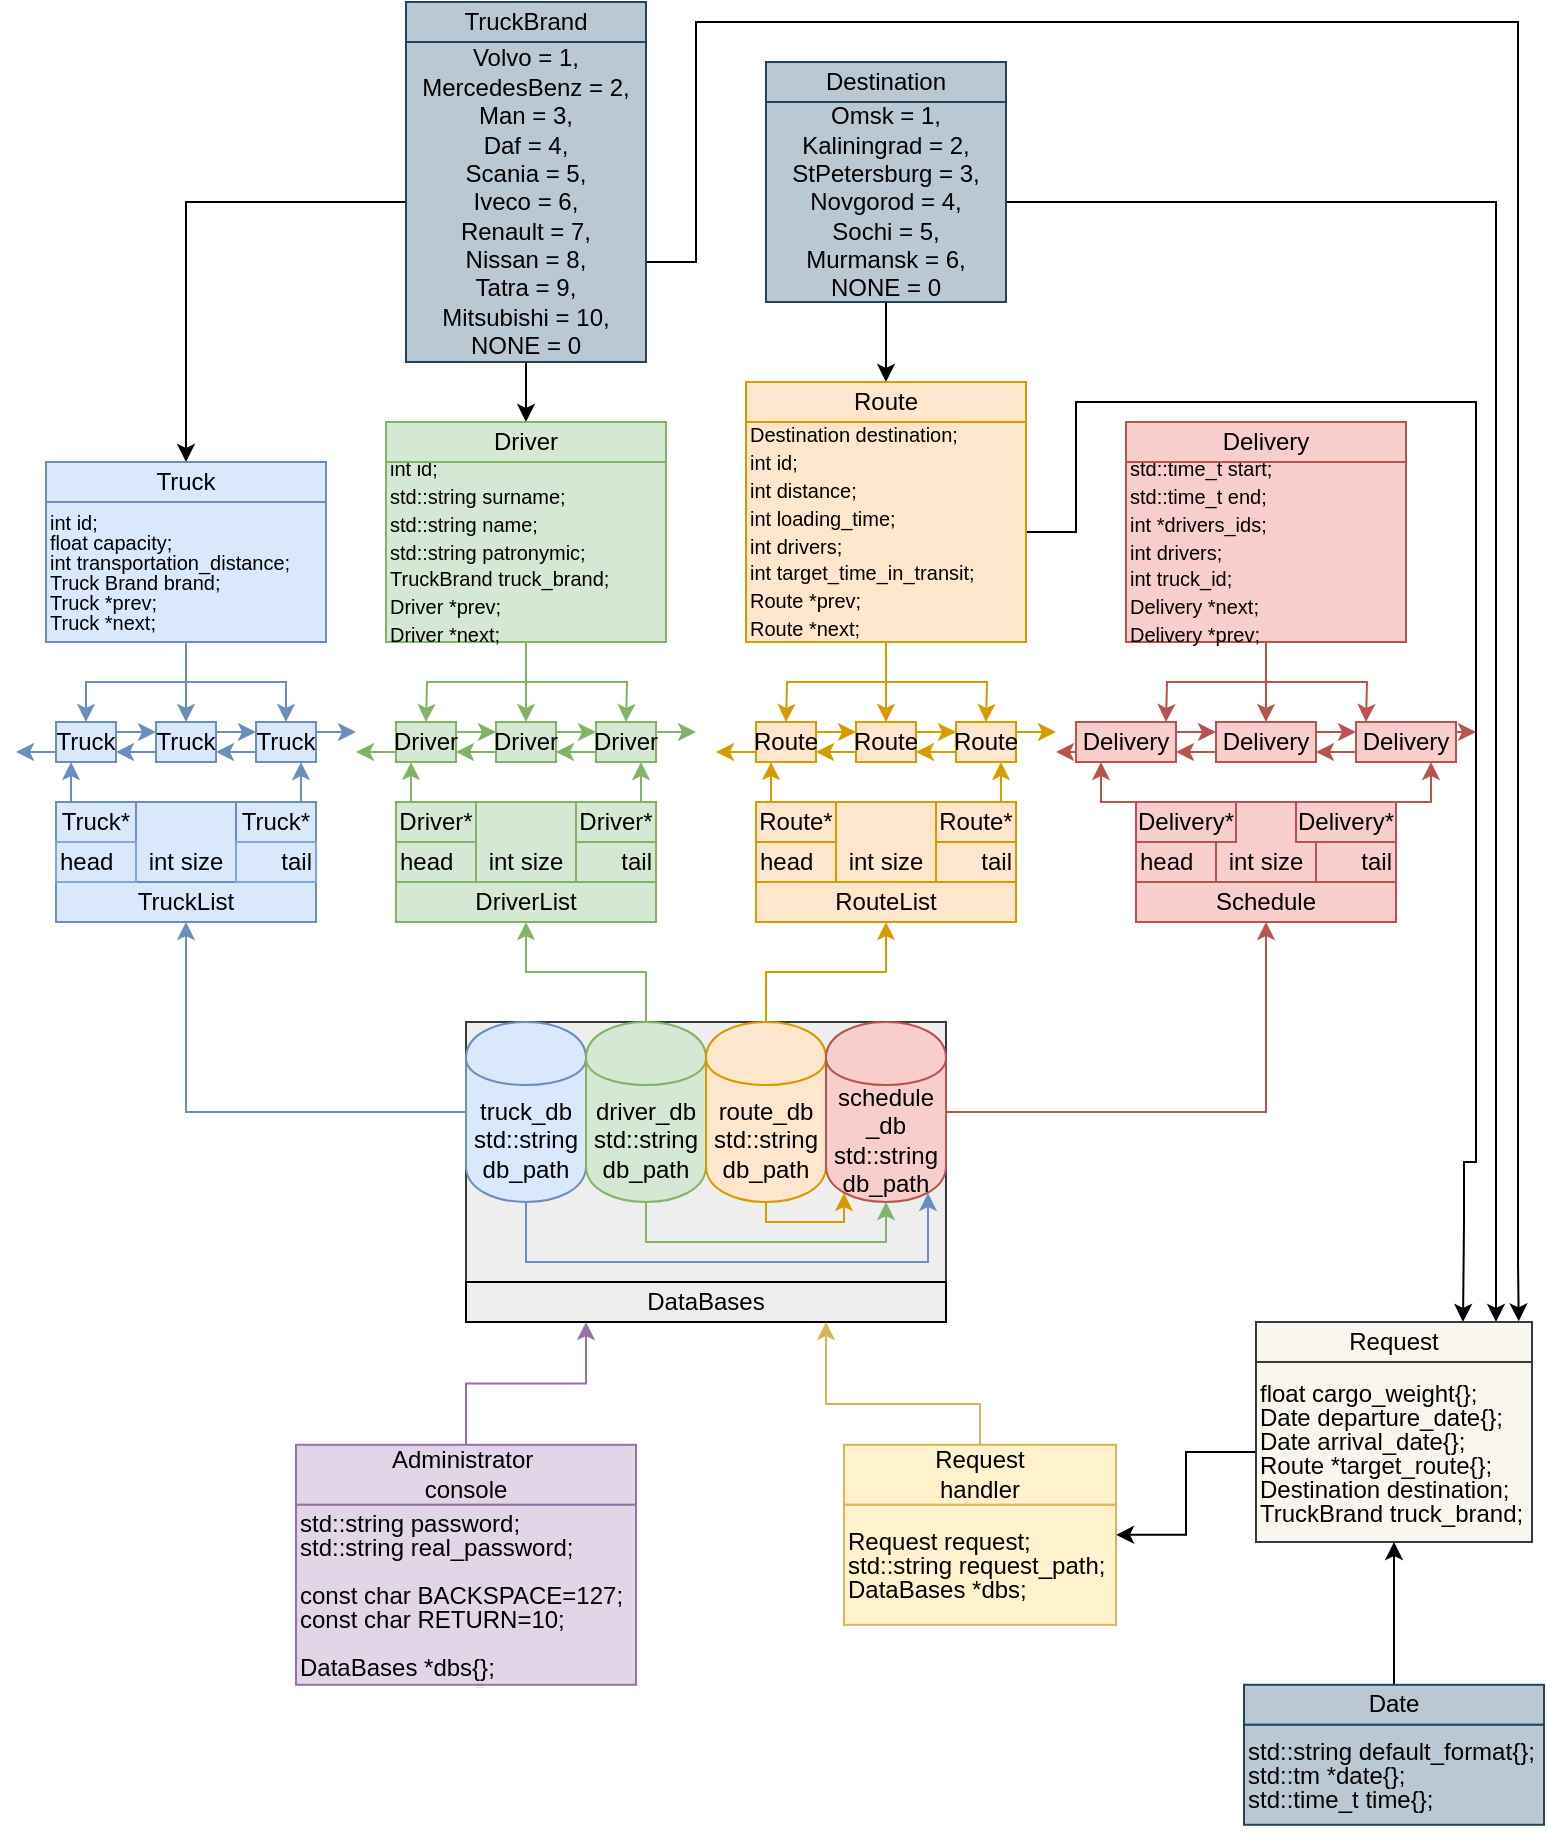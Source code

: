<mxfile version="12.9.9" type="device" pages="20"><diagram id="n6mHohmxDM7o-OquMsYE" name="overall schema"><mxGraphModel dx="1640" dy="1631" grid="1" gridSize="10" guides="1" tooltips="1" connect="1" arrows="1" fold="1" page="1" pageScale="1" pageWidth="827" pageHeight="1169" math="0" shadow="0"><root><mxCell id="0"/><mxCell id="1" parent="0"/><mxCell id="5kp5psPWFMdRMqRrBMbs-1" value="" style="rounded=0;whiteSpace=wrap;html=1;arcSize=0;fillColor=#eeeeee;strokeColor=#36393d;" parent="1" vertex="1"><mxGeometry x="225" y="170" width="240" height="150" as="geometry"/></mxCell><mxCell id="5kp5psPWFMdRMqRrBMbs-132" style="edgeStyle=orthogonalEdgeStyle;rounded=0;orthogonalLoop=1;jettySize=auto;html=1;entryX=0.5;entryY=1;entryDx=0;entryDy=0;fillColor=#dae8fc;strokeColor=#6c8ebf;" parent="1" source="5kp5psPWFMdRMqRrBMbs-7" target="5kp5psPWFMdRMqRrBMbs-36" edge="1"><mxGeometry relative="1" as="geometry"/></mxCell><mxCell id="7vK3hJtFZyyZuwQLzVxB-1" style="edgeStyle=orthogonalEdgeStyle;rounded=0;orthogonalLoop=1;jettySize=auto;html=1;entryX=0.85;entryY=0.95;entryDx=0;entryDy=0;entryPerimeter=0;fillColor=#dae8fc;strokeColor=#6c8ebf;" parent="1" source="5kp5psPWFMdRMqRrBMbs-7" target="5kp5psPWFMdRMqRrBMbs-10" edge="1"><mxGeometry relative="1" as="geometry"><Array as="points"><mxPoint x="255" y="290"/><mxPoint x="456" y="290"/></Array></mxGeometry></mxCell><mxCell id="5kp5psPWFMdRMqRrBMbs-7" value="truck_db&lt;br&gt;std::string db_path" style="shape=cylinder;whiteSpace=wrap;html=1;boundedLbl=1;backgroundOutline=1;fillColor=#dae8fc;strokeColor=#6c8ebf;" parent="1" vertex="1"><mxGeometry x="225" y="170" width="60" height="90" as="geometry"/></mxCell><mxCell id="5kp5psPWFMdRMqRrBMbs-133" style="edgeStyle=orthogonalEdgeStyle;rounded=0;orthogonalLoop=1;jettySize=auto;html=1;entryX=0.5;entryY=1;entryDx=0;entryDy=0;fillColor=#d5e8d4;strokeColor=#82b366;" parent="1" source="5kp5psPWFMdRMqRrBMbs-8" target="5kp5psPWFMdRMqRrBMbs-80" edge="1"><mxGeometry relative="1" as="geometry"/></mxCell><mxCell id="7vK3hJtFZyyZuwQLzVxB-2" style="edgeStyle=orthogonalEdgeStyle;rounded=0;orthogonalLoop=1;jettySize=auto;html=1;entryX=0.5;entryY=1;entryDx=0;entryDy=0;fillColor=#d5e8d4;strokeColor=#82b366;" parent="1" source="5kp5psPWFMdRMqRrBMbs-8" target="5kp5psPWFMdRMqRrBMbs-10" edge="1"><mxGeometry relative="1" as="geometry"><Array as="points"><mxPoint x="315" y="280"/><mxPoint x="435" y="280"/></Array></mxGeometry></mxCell><mxCell id="5kp5psPWFMdRMqRrBMbs-8" value="driver_db&lt;br&gt;std::string db_path" style="shape=cylinder;whiteSpace=wrap;html=1;boundedLbl=1;backgroundOutline=1;fillColor=#d5e8d4;strokeColor=#82b366;" parent="1" vertex="1"><mxGeometry x="285" y="170" width="60" height="90" as="geometry"/></mxCell><mxCell id="5kp5psPWFMdRMqRrBMbs-134" style="edgeStyle=orthogonalEdgeStyle;rounded=0;orthogonalLoop=1;jettySize=auto;html=1;entryX=0.5;entryY=1;entryDx=0;entryDy=0;fillColor=#ffe6cc;strokeColor=#d79b00;" parent="1" source="5kp5psPWFMdRMqRrBMbs-9" target="5kp5psPWFMdRMqRrBMbs-100" edge="1"><mxGeometry relative="1" as="geometry"/></mxCell><mxCell id="7vK3hJtFZyyZuwQLzVxB-5" style="edgeStyle=orthogonalEdgeStyle;rounded=0;orthogonalLoop=1;jettySize=auto;html=1;entryX=0.15;entryY=0.95;entryDx=0;entryDy=0;entryPerimeter=0;fillColor=#ffe6cc;strokeColor=#d79b00;" parent="1" source="5kp5psPWFMdRMqRrBMbs-9" target="5kp5psPWFMdRMqRrBMbs-10" edge="1"><mxGeometry relative="1" as="geometry"><Array as="points"><mxPoint x="375" y="270"/><mxPoint x="414" y="270"/></Array></mxGeometry></mxCell><mxCell id="5kp5psPWFMdRMqRrBMbs-9" value="route_db&lt;br&gt;std::string db_path" style="shape=cylinder;whiteSpace=wrap;html=1;boundedLbl=1;backgroundOutline=1;fillColor=#ffe6cc;strokeColor=#d79b00;" parent="1" vertex="1"><mxGeometry x="345" y="170" width="60" height="90" as="geometry"/></mxCell><mxCell id="5kp5psPWFMdRMqRrBMbs-135" style="edgeStyle=orthogonalEdgeStyle;rounded=0;orthogonalLoop=1;jettySize=auto;html=1;entryX=0.5;entryY=1;entryDx=0;entryDy=0;fillColor=#f8cecc;strokeColor=#b85450;" parent="1" source="5kp5psPWFMdRMqRrBMbs-10" target="5kp5psPWFMdRMqRrBMbs-120" edge="1"><mxGeometry relative="1" as="geometry"/></mxCell><mxCell id="5kp5psPWFMdRMqRrBMbs-10" value="schedule&lt;br&gt;_db&lt;br&gt;std::string db_path" style="shape=cylinder;whiteSpace=wrap;html=1;boundedLbl=1;backgroundOutline=1;fillColor=#f8cecc;strokeColor=#b85450;" parent="1" vertex="1"><mxGeometry x="405" y="170" width="60" height="90" as="geometry"/></mxCell><mxCell id="5kp5psPWFMdRMqRrBMbs-11" value="DataBases" style="text;html=1;strokeColor=#000000;fillColor=#EEEEEE;align=center;verticalAlign=middle;whiteSpace=wrap;rounded=0;arcSize=0;" parent="1" vertex="1"><mxGeometry x="225" y="300" width="240" height="20" as="geometry"/></mxCell><mxCell id="lHsm9hXF4yc0AMKcYrPm-3" style="edgeStyle=orthogonalEdgeStyle;rounded=0;sketch=0;orthogonalLoop=1;jettySize=auto;html=1;entryX=0.25;entryY=1;entryDx=0;entryDy=0;shadow=0;fillColor=#e1d5e7;strokeColor=#9673a6;" parent="1" source="5kp5psPWFMdRMqRrBMbs-12" target="5kp5psPWFMdRMqRrBMbs-1" edge="1"><mxGeometry relative="1" as="geometry"><mxPoint x="265.32" y="340.0" as="targetPoint"/></mxGeometry></mxCell><mxCell id="5kp5psPWFMdRMqRrBMbs-12" value="Administrator&amp;nbsp;&lt;br&gt;console" style="rounded=0;whiteSpace=wrap;html=1;fillColor=#e1d5e7;strokeColor=#9673a6;" parent="1" vertex="1"><mxGeometry x="140" y="381.4" width="170" height="30" as="geometry"/></mxCell><mxCell id="5kp5psPWFMdRMqRrBMbs-13" value="Truck" style="rounded=0;whiteSpace=wrap;html=1;fillColor=#dae8fc;strokeColor=#6c8ebf;" parent="1" vertex="1"><mxGeometry x="20" y="20" width="30" height="20" as="geometry"/></mxCell><mxCell id="5kp5psPWFMdRMqRrBMbs-14" value="Truck" style="rounded=0;whiteSpace=wrap;html=1;fillColor=#dae8fc;strokeColor=#6c8ebf;" parent="1" vertex="1"><mxGeometry x="70" y="20" width="30" height="20" as="geometry"/></mxCell><mxCell id="5kp5psPWFMdRMqRrBMbs-15" value="Truck" style="rounded=0;whiteSpace=wrap;html=1;fillColor=#dae8fc;strokeColor=#6c8ebf;" parent="1" vertex="1"><mxGeometry x="120" y="20" width="30" height="20" as="geometry"/></mxCell><mxCell id="5kp5psPWFMdRMqRrBMbs-17" value="" style="endArrow=classic;html=1;exitX=1;exitY=0.25;exitDx=0;exitDy=0;entryX=0;entryY=0.25;entryDx=0;entryDy=0;fillColor=#dae8fc;strokeColor=#6c8ebf;" parent="1" source="5kp5psPWFMdRMqRrBMbs-13" target="5kp5psPWFMdRMqRrBMbs-14" edge="1"><mxGeometry width="50" height="50" relative="1" as="geometry"><mxPoint x="60" y="90" as="sourcePoint"/><mxPoint x="110" y="40" as="targetPoint"/></mxGeometry></mxCell><mxCell id="5kp5psPWFMdRMqRrBMbs-18" value="" style="endArrow=classic;html=1;exitX=1;exitY=0.25;exitDx=0;exitDy=0;entryX=0;entryY=0.25;entryDx=0;entryDy=0;fillColor=#dae8fc;strokeColor=#6c8ebf;" parent="1" source="5kp5psPWFMdRMqRrBMbs-14" target="5kp5psPWFMdRMqRrBMbs-15" edge="1"><mxGeometry width="50" height="50" relative="1" as="geometry"><mxPoint x="100" y="29.95" as="sourcePoint"/><mxPoint x="120" y="29.95" as="targetPoint"/></mxGeometry></mxCell><mxCell id="5kp5psPWFMdRMqRrBMbs-21" value="" style="endArrow=classic;html=1;exitX=0;exitY=0.75;exitDx=0;exitDy=0;entryX=1;entryY=0.75;entryDx=0;entryDy=0;fillColor=#dae8fc;strokeColor=#6c8ebf;" parent="1" source="5kp5psPWFMdRMqRrBMbs-15" target="5kp5psPWFMdRMqRrBMbs-14" edge="1"><mxGeometry width="50" height="50" relative="1" as="geometry"><mxPoint x="80" y="45" as="sourcePoint"/><mxPoint x="100" y="45" as="targetPoint"/></mxGeometry></mxCell><mxCell id="5kp5psPWFMdRMqRrBMbs-22" value="" style="endArrow=classic;html=1;exitX=0;exitY=0.75;exitDx=0;exitDy=0;entryX=1;entryY=0.75;entryDx=0;entryDy=0;fillColor=#dae8fc;strokeColor=#6c8ebf;" parent="1" source="5kp5psPWFMdRMqRrBMbs-14" target="5kp5psPWFMdRMqRrBMbs-13" edge="1"><mxGeometry width="50" height="50" relative="1" as="geometry"><mxPoint x="90" y="55" as="sourcePoint"/><mxPoint x="110" y="55" as="targetPoint"/></mxGeometry></mxCell><mxCell id="5kp5psPWFMdRMqRrBMbs-35" value="" style="rounded=0;whiteSpace=wrap;html=1;fillColor=#dae8fc;strokeColor=#6c8ebf;" parent="1" vertex="1"><mxGeometry x="20" y="60" width="130" height="60" as="geometry"/></mxCell><mxCell id="5kp5psPWFMdRMqRrBMbs-36" value="TruckList" style="text;html=1;strokeColor=#6c8ebf;fillColor=#dae8fc;align=center;verticalAlign=middle;whiteSpace=wrap;rounded=0;" parent="1" vertex="1"><mxGeometry x="20" y="100" width="130" height="20" as="geometry"/></mxCell><mxCell id="5kp5psPWFMdRMqRrBMbs-42" style="edgeStyle=orthogonalEdgeStyle;rounded=0;orthogonalLoop=1;jettySize=auto;html=1;exitX=0.25;exitY=0;exitDx=0;exitDy=0;entryX=0.25;entryY=1;entryDx=0;entryDy=0;fillColor=#dae8fc;strokeColor=#6c8ebf;" parent="1" source="5kp5psPWFMdRMqRrBMbs-38" target="5kp5psPWFMdRMqRrBMbs-13" edge="1"><mxGeometry relative="1" as="geometry"/></mxCell><mxCell id="5kp5psPWFMdRMqRrBMbs-38" value="Truck*" style="rounded=0;whiteSpace=wrap;html=1;fillColor=#dae8fc;strokeColor=#6c8ebf;" parent="1" vertex="1"><mxGeometry x="20" y="60" width="40" height="20" as="geometry"/></mxCell><mxCell id="5kp5psPWFMdRMqRrBMbs-39" value="head" style="text;html=1;strokeColor=#7EA6E0;fillColor=none;align=left;verticalAlign=middle;whiteSpace=wrap;rounded=0;" parent="1" vertex="1"><mxGeometry x="20" y="80" width="40" height="20" as="geometry"/></mxCell><mxCell id="5kp5psPWFMdRMqRrBMbs-43" style="edgeStyle=orthogonalEdgeStyle;rounded=0;orthogonalLoop=1;jettySize=auto;html=1;exitX=0.75;exitY=0;exitDx=0;exitDy=0;entryX=0.75;entryY=1;entryDx=0;entryDy=0;fillColor=#dae8fc;strokeColor=#6c8ebf;" parent="1" source="5kp5psPWFMdRMqRrBMbs-40" target="5kp5psPWFMdRMqRrBMbs-15" edge="1"><mxGeometry relative="1" as="geometry"/></mxCell><mxCell id="5kp5psPWFMdRMqRrBMbs-40" value="Truck*" style="rounded=0;whiteSpace=wrap;html=1;fillColor=#dae8fc;strokeColor=#6c8ebf;" parent="1" vertex="1"><mxGeometry x="110" y="60" width="40" height="20" as="geometry"/></mxCell><mxCell id="5kp5psPWFMdRMqRrBMbs-41" value="tail" style="text;html=1;strokeColor=#7EA6E0;fillColor=none;align=right;verticalAlign=middle;whiteSpace=wrap;rounded=0;" parent="1" vertex="1"><mxGeometry x="110" y="80" width="40" height="20" as="geometry"/></mxCell><mxCell id="5kp5psPWFMdRMqRrBMbs-46" value="" style="endArrow=classic;html=1;exitX=0;exitY=0.75;exitDx=0;exitDy=0;fillColor=#dae8fc;strokeColor=#6c8ebf;" parent="1" source="5kp5psPWFMdRMqRrBMbs-13" edge="1"><mxGeometry width="50" height="50" relative="1" as="geometry"><mxPoint x="-10" y="20" as="sourcePoint"/><mxPoint y="35" as="targetPoint"/></mxGeometry></mxCell><mxCell id="5kp5psPWFMdRMqRrBMbs-47" value="" style="endArrow=classic;html=1;exitX=1;exitY=0.25;exitDx=0;exitDy=0;fillColor=#dae8fc;strokeColor=#6c8ebf;" parent="1" source="5kp5psPWFMdRMqRrBMbs-15" edge="1"><mxGeometry width="50" height="50" relative="1" as="geometry"><mxPoint x="180" y="29.9" as="sourcePoint"/><mxPoint x="170" y="25" as="targetPoint"/></mxGeometry></mxCell><mxCell id="5kp5psPWFMdRMqRrBMbs-136" style="edgeStyle=orthogonalEdgeStyle;rounded=0;orthogonalLoop=1;jettySize=auto;html=1;entryX=0.5;entryY=0;entryDx=0;entryDy=0;fillColor=#dae8fc;strokeColor=#6c8ebf;" parent="1" source="5kp5psPWFMdRMqRrBMbs-48" target="5kp5psPWFMdRMqRrBMbs-13" edge="1"><mxGeometry relative="1" as="geometry"/></mxCell><mxCell id="5kp5psPWFMdRMqRrBMbs-137" style="edgeStyle=orthogonalEdgeStyle;rounded=0;orthogonalLoop=1;jettySize=auto;html=1;entryX=0.5;entryY=0;entryDx=0;entryDy=0;fillColor=#dae8fc;strokeColor=#6c8ebf;" parent="1" source="5kp5psPWFMdRMqRrBMbs-48" target="5kp5psPWFMdRMqRrBMbs-14" edge="1"><mxGeometry relative="1" as="geometry"/></mxCell><mxCell id="5kp5psPWFMdRMqRrBMbs-138" style="edgeStyle=orthogonalEdgeStyle;rounded=0;orthogonalLoop=1;jettySize=auto;html=1;entryX=0.5;entryY=0;entryDx=0;entryDy=0;fillColor=#dae8fc;strokeColor=#6c8ebf;" parent="1" source="5kp5psPWFMdRMqRrBMbs-48" target="5kp5psPWFMdRMqRrBMbs-15" edge="1"><mxGeometry relative="1" as="geometry"/></mxCell><mxCell id="5kp5psPWFMdRMqRrBMbs-48" value="&lt;div style=&quot;line-height: 30% ; font-size: 10px&quot;&gt;&lt;p style=&quot;line-height: 100%&quot;&gt;&lt;span&gt;int id;&lt;br&gt;&lt;/span&gt;&lt;span&gt;float capacity;&amp;nbsp;&lt;br&gt;&lt;/span&gt;&lt;span&gt;int transportation_distance;&amp;nbsp;&lt;br&gt;&lt;/span&gt;&lt;span&gt;Truck Brand brand;&amp;nbsp;&lt;br&gt;&lt;/span&gt;&lt;span&gt;Truck *prev;&amp;nbsp;&lt;br&gt;&lt;/span&gt;&lt;span&gt;Truck *next;&lt;/span&gt;&lt;/p&gt;&lt;/div&gt;" style="rounded=0;whiteSpace=wrap;html=1;fillColor=#dae8fc;strokeColor=#6c8ebf;align=left;" parent="1" vertex="1"><mxGeometry x="15" y="-90" width="140" height="70" as="geometry"/></mxCell><mxCell id="5kp5psPWFMdRMqRrBMbs-72" value="Driver" style="rounded=0;whiteSpace=wrap;html=1;fillColor=#d5e8d4;strokeColor=#82b366;" parent="1" vertex="1"><mxGeometry x="190" y="20" width="30" height="20" as="geometry"/></mxCell><mxCell id="5kp5psPWFMdRMqRrBMbs-73" value="Driver" style="rounded=0;whiteSpace=wrap;html=1;fillColor=#d5e8d4;strokeColor=#82b366;" parent="1" vertex="1"><mxGeometry x="240" y="20" width="30" height="20" as="geometry"/></mxCell><mxCell id="5kp5psPWFMdRMqRrBMbs-74" value="Driver" style="rounded=0;whiteSpace=wrap;html=1;fillColor=#d5e8d4;strokeColor=#82b366;" parent="1" vertex="1"><mxGeometry x="290" y="20" width="30" height="20" as="geometry"/></mxCell><mxCell id="5kp5psPWFMdRMqRrBMbs-75" value="" style="endArrow=classic;html=1;exitX=1;exitY=0.25;exitDx=0;exitDy=0;entryX=0;entryY=0.25;entryDx=0;entryDy=0;fillColor=#d5e8d4;strokeColor=#82b366;" parent="1" source="5kp5psPWFMdRMqRrBMbs-72" target="5kp5psPWFMdRMqRrBMbs-73" edge="1"><mxGeometry width="50" height="50" relative="1" as="geometry"><mxPoint x="230" y="90" as="sourcePoint"/><mxPoint x="280" y="40" as="targetPoint"/></mxGeometry></mxCell><mxCell id="5kp5psPWFMdRMqRrBMbs-76" value="" style="endArrow=classic;html=1;exitX=1;exitY=0.25;exitDx=0;exitDy=0;entryX=0;entryY=0.25;entryDx=0;entryDy=0;fillColor=#d5e8d4;strokeColor=#82b366;" parent="1" source="5kp5psPWFMdRMqRrBMbs-73" target="5kp5psPWFMdRMqRrBMbs-74" edge="1"><mxGeometry width="50" height="50" relative="1" as="geometry"><mxPoint x="270" y="29.95" as="sourcePoint"/><mxPoint x="290" y="29.95" as="targetPoint"/></mxGeometry></mxCell><mxCell id="5kp5psPWFMdRMqRrBMbs-77" value="" style="endArrow=classic;html=1;exitX=0;exitY=0.75;exitDx=0;exitDy=0;entryX=1;entryY=0.75;entryDx=0;entryDy=0;fillColor=#d5e8d4;strokeColor=#82b366;" parent="1" source="5kp5psPWFMdRMqRrBMbs-74" target="5kp5psPWFMdRMqRrBMbs-73" edge="1"><mxGeometry width="50" height="50" relative="1" as="geometry"><mxPoint x="250" y="45" as="sourcePoint"/><mxPoint x="270" y="45" as="targetPoint"/></mxGeometry></mxCell><mxCell id="5kp5psPWFMdRMqRrBMbs-78" value="" style="endArrow=classic;html=1;exitX=0;exitY=0.75;exitDx=0;exitDy=0;entryX=1;entryY=0.75;entryDx=0;entryDy=0;fillColor=#d5e8d4;strokeColor=#82b366;" parent="1" source="5kp5psPWFMdRMqRrBMbs-73" target="5kp5psPWFMdRMqRrBMbs-72" edge="1"><mxGeometry width="50" height="50" relative="1" as="geometry"><mxPoint x="260" y="55" as="sourcePoint"/><mxPoint x="280" y="55" as="targetPoint"/></mxGeometry></mxCell><mxCell id="5kp5psPWFMdRMqRrBMbs-79" value="" style="rounded=0;whiteSpace=wrap;html=1;fillColor=#d5e8d4;strokeColor=#82b366;" parent="1" vertex="1"><mxGeometry x="190" y="60" width="130" height="60" as="geometry"/></mxCell><mxCell id="5kp5psPWFMdRMqRrBMbs-80" value="DriverList" style="text;html=1;strokeColor=#82b366;fillColor=#d5e8d4;align=center;verticalAlign=middle;whiteSpace=wrap;rounded=0;" parent="1" vertex="1"><mxGeometry x="190" y="100" width="130" height="20" as="geometry"/></mxCell><mxCell id="5kp5psPWFMdRMqRrBMbs-81" style="edgeStyle=orthogonalEdgeStyle;rounded=0;orthogonalLoop=1;jettySize=auto;html=1;exitX=0.25;exitY=0;exitDx=0;exitDy=0;entryX=0.25;entryY=1;entryDx=0;entryDy=0;fillColor=#d5e8d4;strokeColor=#82b366;" parent="1" source="5kp5psPWFMdRMqRrBMbs-82" target="5kp5psPWFMdRMqRrBMbs-72" edge="1"><mxGeometry relative="1" as="geometry"/></mxCell><mxCell id="5kp5psPWFMdRMqRrBMbs-82" value="Driver*" style="rounded=0;whiteSpace=wrap;html=1;fillColor=#d5e8d4;strokeColor=#82b366;" parent="1" vertex="1"><mxGeometry x="190" y="60" width="40" height="20" as="geometry"/></mxCell><mxCell id="5kp5psPWFMdRMqRrBMbs-83" value="head" style="text;html=1;strokeColor=#82b366;fillColor=#d5e8d4;align=left;verticalAlign=middle;whiteSpace=wrap;rounded=0;" parent="1" vertex="1"><mxGeometry x="190" y="80" width="40" height="20" as="geometry"/></mxCell><mxCell id="5kp5psPWFMdRMqRrBMbs-84" style="edgeStyle=orthogonalEdgeStyle;rounded=0;orthogonalLoop=1;jettySize=auto;html=1;exitX=0.75;exitY=0;exitDx=0;exitDy=0;entryX=0.75;entryY=1;entryDx=0;entryDy=0;fillColor=#d5e8d4;strokeColor=#82b366;" parent="1" source="5kp5psPWFMdRMqRrBMbs-85" target="5kp5psPWFMdRMqRrBMbs-74" edge="1"><mxGeometry relative="1" as="geometry"/></mxCell><mxCell id="5kp5psPWFMdRMqRrBMbs-85" value="Driver*" style="rounded=0;whiteSpace=wrap;html=1;fillColor=#d5e8d4;strokeColor=#82b366;" parent="1" vertex="1"><mxGeometry x="280" y="60" width="40" height="20" as="geometry"/></mxCell><mxCell id="5kp5psPWFMdRMqRrBMbs-86" value="tail" style="text;html=1;strokeColor=#82b366;fillColor=#d5e8d4;align=right;verticalAlign=middle;whiteSpace=wrap;rounded=0;" parent="1" vertex="1"><mxGeometry x="280" y="80" width="40" height="20" as="geometry"/></mxCell><mxCell id="5kp5psPWFMdRMqRrBMbs-87" value="" style="endArrow=classic;html=1;exitX=0;exitY=0.75;exitDx=0;exitDy=0;fillColor=#d5e8d4;strokeColor=#82b366;" parent="1" source="5kp5psPWFMdRMqRrBMbs-72" edge="1"><mxGeometry width="50" height="50" relative="1" as="geometry"><mxPoint x="160" y="20" as="sourcePoint"/><mxPoint x="170" y="35" as="targetPoint"/></mxGeometry></mxCell><mxCell id="5kp5psPWFMdRMqRrBMbs-88" value="" style="endArrow=classic;html=1;exitX=1;exitY=0.25;exitDx=0;exitDy=0;fillColor=#d5e8d4;strokeColor=#82b366;" parent="1" source="5kp5psPWFMdRMqRrBMbs-74" edge="1"><mxGeometry width="50" height="50" relative="1" as="geometry"><mxPoint x="350" y="29.9" as="sourcePoint"/><mxPoint x="340" y="25" as="targetPoint"/></mxGeometry></mxCell><mxCell id="5kp5psPWFMdRMqRrBMbs-92" value="Route" style="rounded=0;whiteSpace=wrap;html=1;fillColor=#ffe6cc;strokeColor=#d79b00;" parent="1" vertex="1"><mxGeometry x="370" y="20" width="30" height="20" as="geometry"/></mxCell><mxCell id="5kp5psPWFMdRMqRrBMbs-93" value="Route" style="rounded=0;whiteSpace=wrap;html=1;fillColor=#ffe6cc;strokeColor=#d79b00;" parent="1" vertex="1"><mxGeometry x="420" y="20" width="30" height="20" as="geometry"/></mxCell><mxCell id="5kp5psPWFMdRMqRrBMbs-94" value="Route" style="rounded=0;whiteSpace=wrap;html=1;fillColor=#ffe6cc;strokeColor=#d79b00;" parent="1" vertex="1"><mxGeometry x="470" y="20" width="30" height="20" as="geometry"/></mxCell><mxCell id="5kp5psPWFMdRMqRrBMbs-95" value="" style="endArrow=classic;html=1;exitX=1;exitY=0.25;exitDx=0;exitDy=0;entryX=0;entryY=0.25;entryDx=0;entryDy=0;fillColor=#ffe6cc;strokeColor=#d79b00;" parent="1" source="5kp5psPWFMdRMqRrBMbs-92" target="5kp5psPWFMdRMqRrBMbs-93" edge="1"><mxGeometry width="50" height="50" relative="1" as="geometry"><mxPoint x="410" y="90" as="sourcePoint"/><mxPoint x="460" y="40" as="targetPoint"/></mxGeometry></mxCell><mxCell id="5kp5psPWFMdRMqRrBMbs-96" value="" style="endArrow=classic;html=1;exitX=1;exitY=0.25;exitDx=0;exitDy=0;entryX=0;entryY=0.25;entryDx=0;entryDy=0;fillColor=#ffe6cc;strokeColor=#d79b00;" parent="1" source="5kp5psPWFMdRMqRrBMbs-93" target="5kp5psPWFMdRMqRrBMbs-94" edge="1"><mxGeometry width="50" height="50" relative="1" as="geometry"><mxPoint x="450" y="29.95" as="sourcePoint"/><mxPoint x="470" y="29.95" as="targetPoint"/></mxGeometry></mxCell><mxCell id="5kp5psPWFMdRMqRrBMbs-97" value="" style="endArrow=classic;html=1;exitX=0;exitY=0.75;exitDx=0;exitDy=0;entryX=1;entryY=0.75;entryDx=0;entryDy=0;fillColor=#ffe6cc;strokeColor=#d79b00;" parent="1" source="5kp5psPWFMdRMqRrBMbs-94" target="5kp5psPWFMdRMqRrBMbs-93" edge="1"><mxGeometry width="50" height="50" relative="1" as="geometry"><mxPoint x="430" y="45" as="sourcePoint"/><mxPoint x="450" y="45" as="targetPoint"/></mxGeometry></mxCell><mxCell id="5kp5psPWFMdRMqRrBMbs-98" value="" style="endArrow=classic;html=1;exitX=0;exitY=0.75;exitDx=0;exitDy=0;entryX=1;entryY=0.75;entryDx=0;entryDy=0;fillColor=#ffe6cc;strokeColor=#d79b00;" parent="1" source="5kp5psPWFMdRMqRrBMbs-93" target="5kp5psPWFMdRMqRrBMbs-92" edge="1"><mxGeometry width="50" height="50" relative="1" as="geometry"><mxPoint x="440" y="55" as="sourcePoint"/><mxPoint x="460" y="55" as="targetPoint"/></mxGeometry></mxCell><mxCell id="5kp5psPWFMdRMqRrBMbs-99" value="" style="rounded=0;whiteSpace=wrap;html=1;fillColor=#ffe6cc;strokeColor=#d79b00;" parent="1" vertex="1"><mxGeometry x="370" y="60" width="130" height="60" as="geometry"/></mxCell><mxCell id="5kp5psPWFMdRMqRrBMbs-100" value="RouteList" style="text;html=1;strokeColor=#d79b00;fillColor=#ffe6cc;align=center;verticalAlign=middle;whiteSpace=wrap;rounded=0;" parent="1" vertex="1"><mxGeometry x="370" y="100" width="130" height="20" as="geometry"/></mxCell><mxCell id="5kp5psPWFMdRMqRrBMbs-101" style="edgeStyle=orthogonalEdgeStyle;rounded=0;orthogonalLoop=1;jettySize=auto;html=1;exitX=0.25;exitY=0;exitDx=0;exitDy=0;entryX=0.25;entryY=1;entryDx=0;entryDy=0;fillColor=#ffe6cc;strokeColor=#d79b00;" parent="1" source="5kp5psPWFMdRMqRrBMbs-102" target="5kp5psPWFMdRMqRrBMbs-92" edge="1"><mxGeometry relative="1" as="geometry"/></mxCell><mxCell id="5kp5psPWFMdRMqRrBMbs-102" value="Route*" style="rounded=0;whiteSpace=wrap;html=1;fillColor=#ffe6cc;strokeColor=#d79b00;" parent="1" vertex="1"><mxGeometry x="370" y="60" width="40" height="20" as="geometry"/></mxCell><mxCell id="5kp5psPWFMdRMqRrBMbs-103" value="head" style="text;html=1;strokeColor=#d79b00;fillColor=#ffe6cc;align=left;verticalAlign=middle;whiteSpace=wrap;rounded=0;" parent="1" vertex="1"><mxGeometry x="370" y="80" width="40" height="20" as="geometry"/></mxCell><mxCell id="5kp5psPWFMdRMqRrBMbs-104" style="edgeStyle=orthogonalEdgeStyle;rounded=0;orthogonalLoop=1;jettySize=auto;html=1;exitX=0.75;exitY=0;exitDx=0;exitDy=0;entryX=0.75;entryY=1;entryDx=0;entryDy=0;fillColor=#ffe6cc;strokeColor=#d79b00;" parent="1" source="5kp5psPWFMdRMqRrBMbs-105" target="5kp5psPWFMdRMqRrBMbs-94" edge="1"><mxGeometry relative="1" as="geometry"/></mxCell><mxCell id="5kp5psPWFMdRMqRrBMbs-105" value="Route*" style="rounded=0;whiteSpace=wrap;html=1;fillColor=#ffe6cc;strokeColor=#d79b00;" parent="1" vertex="1"><mxGeometry x="460" y="60" width="40" height="20" as="geometry"/></mxCell><mxCell id="5kp5psPWFMdRMqRrBMbs-106" value="tail" style="text;html=1;strokeColor=#d79b00;fillColor=#ffe6cc;align=right;verticalAlign=middle;whiteSpace=wrap;rounded=0;" parent="1" vertex="1"><mxGeometry x="460" y="80" width="40" height="20" as="geometry"/></mxCell><mxCell id="5kp5psPWFMdRMqRrBMbs-107" value="" style="endArrow=classic;html=1;exitX=0;exitY=0.75;exitDx=0;exitDy=0;fillColor=#ffe6cc;strokeColor=#d79b00;" parent="1" source="5kp5psPWFMdRMqRrBMbs-92" edge="1"><mxGeometry width="50" height="50" relative="1" as="geometry"><mxPoint x="340" y="20" as="sourcePoint"/><mxPoint x="350" y="35" as="targetPoint"/></mxGeometry></mxCell><mxCell id="5kp5psPWFMdRMqRrBMbs-108" value="" style="endArrow=classic;html=1;exitX=1;exitY=0.25;exitDx=0;exitDy=0;fillColor=#ffe6cc;strokeColor=#d79b00;" parent="1" source="5kp5psPWFMdRMqRrBMbs-94" edge="1"><mxGeometry width="50" height="50" relative="1" as="geometry"><mxPoint x="530" y="29.9" as="sourcePoint"/><mxPoint x="520" y="25" as="targetPoint"/></mxGeometry></mxCell><mxCell id="5kp5psPWFMdRMqRrBMbs-112" value="Delivery" style="rounded=0;whiteSpace=wrap;html=1;fillColor=#f8cecc;strokeColor=#b85450;" parent="1" vertex="1"><mxGeometry x="530" y="20" width="50" height="20" as="geometry"/></mxCell><mxCell id="5kp5psPWFMdRMqRrBMbs-113" value="Delivery" style="rounded=0;whiteSpace=wrap;html=1;fillColor=#f8cecc;strokeColor=#b85450;" parent="1" vertex="1"><mxGeometry x="600" y="20" width="50" height="20" as="geometry"/></mxCell><mxCell id="5kp5psPWFMdRMqRrBMbs-114" value="Delivery" style="rounded=0;whiteSpace=wrap;html=1;fillColor=#f8cecc;strokeColor=#b85450;" parent="1" vertex="1"><mxGeometry x="670" y="20" width="50" height="20" as="geometry"/></mxCell><mxCell id="5kp5psPWFMdRMqRrBMbs-115" value="" style="endArrow=classic;html=1;exitX=1;exitY=0.25;exitDx=0;exitDy=0;entryX=0;entryY=0.25;entryDx=0;entryDy=0;fillColor=#f8cecc;strokeColor=#b85450;" parent="1" source="5kp5psPWFMdRMqRrBMbs-112" target="5kp5psPWFMdRMqRrBMbs-113" edge="1"><mxGeometry width="50" height="50" relative="1" as="geometry"><mxPoint x="600" y="90" as="sourcePoint"/><mxPoint x="650" y="40" as="targetPoint"/></mxGeometry></mxCell><mxCell id="5kp5psPWFMdRMqRrBMbs-116" value="" style="endArrow=classic;html=1;exitX=1;exitY=0.25;exitDx=0;exitDy=0;entryX=0;entryY=0.25;entryDx=0;entryDy=0;fillColor=#f8cecc;strokeColor=#b85450;" parent="1" source="5kp5psPWFMdRMqRrBMbs-113" target="5kp5psPWFMdRMqRrBMbs-114" edge="1"><mxGeometry width="50" height="50" relative="1" as="geometry"><mxPoint x="640" y="29.95" as="sourcePoint"/><mxPoint x="660" y="29.95" as="targetPoint"/></mxGeometry></mxCell><mxCell id="5kp5psPWFMdRMqRrBMbs-117" value="" style="endArrow=classic;html=1;exitX=0;exitY=0.75;exitDx=0;exitDy=0;entryX=1;entryY=0.75;entryDx=0;entryDy=0;fillColor=#f8cecc;strokeColor=#b85450;" parent="1" source="5kp5psPWFMdRMqRrBMbs-114" target="5kp5psPWFMdRMqRrBMbs-113" edge="1"><mxGeometry width="50" height="50" relative="1" as="geometry"><mxPoint x="620" y="45" as="sourcePoint"/><mxPoint x="640" y="45" as="targetPoint"/></mxGeometry></mxCell><mxCell id="5kp5psPWFMdRMqRrBMbs-118" value="" style="endArrow=classic;html=1;exitX=0;exitY=0.75;exitDx=0;exitDy=0;entryX=1;entryY=0.75;entryDx=0;entryDy=0;fillColor=#f8cecc;strokeColor=#b85450;" parent="1" source="5kp5psPWFMdRMqRrBMbs-113" target="5kp5psPWFMdRMqRrBMbs-112" edge="1"><mxGeometry width="50" height="50" relative="1" as="geometry"><mxPoint x="630" y="55" as="sourcePoint"/><mxPoint x="650" y="55" as="targetPoint"/></mxGeometry></mxCell><mxCell id="5kp5psPWFMdRMqRrBMbs-119" value="" style="rounded=0;whiteSpace=wrap;html=1;fillColor=#f8cecc;strokeColor=#b85450;" parent="1" vertex="1"><mxGeometry x="560" y="60" width="130" height="60" as="geometry"/></mxCell><mxCell id="5kp5psPWFMdRMqRrBMbs-120" value="Schedule" style="text;html=1;strokeColor=#b85450;fillColor=#f8cecc;align=center;verticalAlign=middle;whiteSpace=wrap;rounded=0;" parent="1" vertex="1"><mxGeometry x="560" y="100" width="130" height="20" as="geometry"/></mxCell><mxCell id="5kp5psPWFMdRMqRrBMbs-121" style="edgeStyle=orthogonalEdgeStyle;rounded=0;orthogonalLoop=1;jettySize=auto;html=1;exitX=0.25;exitY=0;exitDx=0;exitDy=0;entryX=0.25;entryY=1;entryDx=0;entryDy=0;fillColor=#f8cecc;strokeColor=#b85450;" parent="1" source="5kp5psPWFMdRMqRrBMbs-122" target="5kp5psPWFMdRMqRrBMbs-112" edge="1"><mxGeometry relative="1" as="geometry"/></mxCell><mxCell id="5kp5psPWFMdRMqRrBMbs-122" value="Delivery*" style="rounded=0;whiteSpace=wrap;html=1;fillColor=#f8cecc;strokeColor=#b85450;" parent="1" vertex="1"><mxGeometry x="560" y="60" width="50" height="20" as="geometry"/></mxCell><mxCell id="5kp5psPWFMdRMqRrBMbs-123" value="head" style="text;html=1;strokeColor=#b85450;fillColor=#f8cecc;align=left;verticalAlign=middle;whiteSpace=wrap;rounded=0;" parent="1" vertex="1"><mxGeometry x="560" y="80" width="40" height="20" as="geometry"/></mxCell><mxCell id="5kp5psPWFMdRMqRrBMbs-124" style="edgeStyle=orthogonalEdgeStyle;rounded=0;orthogonalLoop=1;jettySize=auto;html=1;exitX=0.75;exitY=0;exitDx=0;exitDy=0;entryX=0.75;entryY=1;entryDx=0;entryDy=0;fillColor=#f8cecc;strokeColor=#b85450;" parent="1" source="5kp5psPWFMdRMqRrBMbs-125" target="5kp5psPWFMdRMqRrBMbs-114" edge="1"><mxGeometry relative="1" as="geometry"/></mxCell><mxCell id="5kp5psPWFMdRMqRrBMbs-125" value="Delivery*" style="rounded=0;whiteSpace=wrap;html=1;fillColor=#f8cecc;strokeColor=#b85450;" parent="1" vertex="1"><mxGeometry x="640" y="60" width="50" height="20" as="geometry"/></mxCell><mxCell id="5kp5psPWFMdRMqRrBMbs-126" value="tail" style="text;html=1;strokeColor=#b85450;fillColor=#f8cecc;align=right;verticalAlign=middle;whiteSpace=wrap;rounded=0;" parent="1" vertex="1"><mxGeometry x="650" y="80" width="40" height="20" as="geometry"/></mxCell><mxCell id="5kp5psPWFMdRMqRrBMbs-127" value="" style="endArrow=classic;html=1;exitX=0;exitY=0.75;exitDx=0;exitDy=0;fillColor=#f8cecc;strokeColor=#b85450;" parent="1" source="5kp5psPWFMdRMqRrBMbs-112" edge="1"><mxGeometry width="50" height="50" relative="1" as="geometry"><mxPoint x="530" y="20" as="sourcePoint"/><mxPoint x="520" y="35" as="targetPoint"/></mxGeometry></mxCell><mxCell id="5kp5psPWFMdRMqRrBMbs-128" value="" style="endArrow=classic;html=1;exitX=1;exitY=0.25;exitDx=0;exitDy=0;fillColor=#f8cecc;strokeColor=#b85450;" parent="1" source="5kp5psPWFMdRMqRrBMbs-114" edge="1"><mxGeometry width="50" height="50" relative="1" as="geometry"><mxPoint x="720" y="29.9" as="sourcePoint"/><mxPoint x="730" y="25" as="targetPoint"/></mxGeometry></mxCell><mxCell id="5kp5psPWFMdRMqRrBMbs-139" style="edgeStyle=orthogonalEdgeStyle;rounded=0;orthogonalLoop=1;jettySize=auto;html=1;entryX=0.5;entryY=0;entryDx=0;entryDy=0;fillColor=#d5e8d4;strokeColor=#82b366;" parent="1" source="5kp5psPWFMdRMqRrBMbs-142" edge="1"><mxGeometry relative="1" as="geometry"><mxPoint x="205" y="20" as="targetPoint"/></mxGeometry></mxCell><mxCell id="5kp5psPWFMdRMqRrBMbs-140" style="edgeStyle=orthogonalEdgeStyle;rounded=0;orthogonalLoop=1;jettySize=auto;html=1;entryX=0.5;entryY=0;entryDx=0;entryDy=0;fillColor=#d5e8d4;strokeColor=#82b366;" parent="1" source="5kp5psPWFMdRMqRrBMbs-142" edge="1"><mxGeometry relative="1" as="geometry"><mxPoint x="255" y="20" as="targetPoint"/></mxGeometry></mxCell><mxCell id="5kp5psPWFMdRMqRrBMbs-141" style="edgeStyle=orthogonalEdgeStyle;rounded=0;orthogonalLoop=1;jettySize=auto;html=1;entryX=0.5;entryY=0;entryDx=0;entryDy=0;fillColor=#d5e8d4;strokeColor=#82b366;" parent="1" source="5kp5psPWFMdRMqRrBMbs-142" edge="1"><mxGeometry relative="1" as="geometry"><mxPoint x="305" y="20" as="targetPoint"/></mxGeometry></mxCell><mxCell id="5kp5psPWFMdRMqRrBMbs-142" value="&lt;div style=&quot;line-height: 30%&quot;&gt;&lt;p style=&quot;line-height: 108%&quot;&gt;&lt;span style=&quot;font-size: 10px&quot;&gt;int id;&lt;br&gt;&lt;/span&gt;&lt;span style=&quot;font-size: 10px&quot;&gt;std::string surname;&lt;br&gt;&lt;/span&gt;&lt;span style=&quot;font-size: 10px&quot;&gt;std::string name;&lt;br&gt;&lt;/span&gt;&lt;span style=&quot;font-size: 10px&quot;&gt;std::string patronymic;&lt;br&gt;&lt;/span&gt;&lt;span style=&quot;font-size: 10px&quot;&gt;TruckBrand truck_brand;&lt;br&gt;&lt;/span&gt;&lt;span style=&quot;font-size: 10px&quot;&gt;Driver *prev;&lt;br&gt;&lt;/span&gt;&lt;span style=&quot;font-size: 10px&quot;&gt;Driver *next;&lt;/span&gt;&lt;/p&gt;&lt;/div&gt;" style="rounded=0;whiteSpace=wrap;html=1;fillColor=#d5e8d4;strokeColor=#82b366;align=left;" parent="1" vertex="1"><mxGeometry x="185" y="-110" width="140" height="90" as="geometry"/></mxCell><mxCell id="5kp5psPWFMdRMqRrBMbs-143" style="edgeStyle=orthogonalEdgeStyle;rounded=0;orthogonalLoop=1;jettySize=auto;html=1;entryX=0.5;entryY=0;entryDx=0;entryDy=0;fillColor=#ffe6cc;strokeColor=#d79b00;" parent="1" source="5kp5psPWFMdRMqRrBMbs-146" edge="1"><mxGeometry relative="1" as="geometry"><mxPoint x="385" y="20" as="targetPoint"/></mxGeometry></mxCell><mxCell id="5kp5psPWFMdRMqRrBMbs-144" style="edgeStyle=orthogonalEdgeStyle;rounded=0;orthogonalLoop=1;jettySize=auto;html=1;entryX=0.5;entryY=0;entryDx=0;entryDy=0;fillColor=#ffe6cc;strokeColor=#d79b00;" parent="1" source="5kp5psPWFMdRMqRrBMbs-146" edge="1"><mxGeometry relative="1" as="geometry"><mxPoint x="435" y="20" as="targetPoint"/></mxGeometry></mxCell><mxCell id="5kp5psPWFMdRMqRrBMbs-145" style="edgeStyle=orthogonalEdgeStyle;rounded=0;orthogonalLoop=1;jettySize=auto;html=1;entryX=0.5;entryY=0;entryDx=0;entryDy=0;fillColor=#ffe6cc;strokeColor=#d79b00;" parent="1" source="5kp5psPWFMdRMqRrBMbs-146" edge="1"><mxGeometry relative="1" as="geometry"><mxPoint x="485" y="20" as="targetPoint"/></mxGeometry></mxCell><mxCell id="lHsm9hXF4yc0AMKcYrPm-14" style="edgeStyle=orthogonalEdgeStyle;rounded=0;sketch=0;orthogonalLoop=1;jettySize=auto;html=1;shadow=0;entryX=0.75;entryY=0;entryDx=0;entryDy=0;" parent="1" source="5kp5psPWFMdRMqRrBMbs-146" target="lHsm9hXF4yc0AMKcYrPm-5" edge="1"><mxGeometry relative="1" as="geometry"><mxPoint x="530" y="-140" as="targetPoint"/><Array as="points"><mxPoint x="530" y="-75"/><mxPoint x="530" y="-140"/><mxPoint x="730" y="-140"/><mxPoint x="730" y="240"/><mxPoint x="724" y="240"/><mxPoint x="724" y="270"/></Array></mxGeometry></mxCell><mxCell id="5kp5psPWFMdRMqRrBMbs-146" value="&lt;div style=&quot;line-height: 30%&quot;&gt;&lt;p style=&quot;line-height: 108%&quot;&gt;&lt;span style=&quot;font-size: 10px&quot;&gt;Destination destination;&lt;br&gt;&lt;/span&gt;&lt;span style=&quot;font-size: 10px&quot;&gt;int id;&lt;br&gt;&lt;/span&gt;&lt;span style=&quot;font-size: 10px&quot;&gt;int distance;&lt;br&gt;&lt;/span&gt;&lt;span style=&quot;font-size: 10px&quot;&gt;int loading_time;&lt;br&gt;&lt;/span&gt;&lt;span style=&quot;font-size: 10px&quot;&gt;int drivers;&lt;br&gt;&lt;/span&gt;&lt;span style=&quot;font-size: 10px&quot;&gt;int target_time_in_transit;&lt;br&gt;&lt;/span&gt;&lt;span style=&quot;font-size: 10px&quot;&gt;Route *prev;&lt;br&gt;&lt;/span&gt;&lt;span style=&quot;font-size: 10px&quot;&gt;Route *next;&lt;/span&gt;&lt;/p&gt;&lt;/div&gt;" style="rounded=0;whiteSpace=wrap;html=1;fillColor=#ffe6cc;strokeColor=#d79b00;align=left;" parent="1" vertex="1"><mxGeometry x="365" y="-130" width="140" height="110" as="geometry"/></mxCell><mxCell id="5kp5psPWFMdRMqRrBMbs-147" style="edgeStyle=orthogonalEdgeStyle;rounded=0;orthogonalLoop=1;jettySize=auto;html=1;entryX=0.5;entryY=0;entryDx=0;entryDy=0;fillColor=#f8cecc;strokeColor=#b85450;" parent="1" source="5kp5psPWFMdRMqRrBMbs-150" edge="1"><mxGeometry relative="1" as="geometry"><mxPoint x="575" y="20" as="targetPoint"/></mxGeometry></mxCell><mxCell id="5kp5psPWFMdRMqRrBMbs-148" style="edgeStyle=orthogonalEdgeStyle;rounded=0;orthogonalLoop=1;jettySize=auto;html=1;entryX=0.5;entryY=0;entryDx=0;entryDy=0;fillColor=#f8cecc;strokeColor=#b85450;" parent="1" source="5kp5psPWFMdRMqRrBMbs-150" edge="1"><mxGeometry relative="1" as="geometry"><mxPoint x="625" y="20" as="targetPoint"/></mxGeometry></mxCell><mxCell id="5kp5psPWFMdRMqRrBMbs-149" style="edgeStyle=orthogonalEdgeStyle;rounded=0;orthogonalLoop=1;jettySize=auto;html=1;entryX=0.5;entryY=0;entryDx=0;entryDy=0;fillColor=#f8cecc;strokeColor=#b85450;" parent="1" source="5kp5psPWFMdRMqRrBMbs-150" edge="1"><mxGeometry relative="1" as="geometry"><mxPoint x="675" y="20" as="targetPoint"/></mxGeometry></mxCell><mxCell id="5kp5psPWFMdRMqRrBMbs-150" value="&lt;div style=&quot;line-height: 30%&quot;&gt;&lt;p style=&quot;line-height: 108%&quot;&gt;&lt;span style=&quot;font-size: 10px&quot;&gt;std::time_t start;&lt;br&gt;&lt;/span&gt;&lt;span style=&quot;font-size: 10px&quot;&gt;std::time_t end;&lt;br&gt;&lt;/span&gt;&lt;span style=&quot;font-size: 10px&quot;&gt;int *drivers_ids;&lt;br&gt;&lt;/span&gt;&lt;span style=&quot;font-size: 10px&quot;&gt;int drivers;&lt;br&gt;&lt;/span&gt;&lt;span style=&quot;font-size: 10px&quot;&gt;int truck_id;&lt;br&gt;&lt;/span&gt;&lt;span style=&quot;font-size: 10px&quot;&gt;Delivery *next;&lt;br&gt;&lt;/span&gt;&lt;span style=&quot;font-size: 10px&quot;&gt;Delivery *prev;&lt;/span&gt;&lt;/p&gt;&lt;/div&gt;" style="rounded=0;whiteSpace=wrap;html=1;fillColor=#f8cecc;strokeColor=#b85450;align=left;" parent="1" vertex="1"><mxGeometry x="555" y="-110" width="140" height="90" as="geometry"/></mxCell><mxCell id="5kp5psPWFMdRMqRrBMbs-151" value="int size" style="text;html=1;strokeColor=none;fillColor=none;align=center;verticalAlign=middle;whiteSpace=wrap;rounded=0;" parent="1" vertex="1"><mxGeometry x="60" y="80" width="50" height="20" as="geometry"/></mxCell><mxCell id="5kp5psPWFMdRMqRrBMbs-152" value="int size" style="text;html=1;strokeColor=none;fillColor=none;align=center;verticalAlign=middle;whiteSpace=wrap;rounded=0;" parent="1" vertex="1"><mxGeometry x="230" y="80" width="50" height="20" as="geometry"/></mxCell><mxCell id="5kp5psPWFMdRMqRrBMbs-153" value="int size" style="text;html=1;strokeColor=none;fillColor=none;align=center;verticalAlign=middle;whiteSpace=wrap;rounded=0;" parent="1" vertex="1"><mxGeometry x="410" y="80" width="50" height="20" as="geometry"/></mxCell><mxCell id="5kp5psPWFMdRMqRrBMbs-154" value="int size" style="text;html=1;strokeColor=none;fillColor=none;align=center;verticalAlign=middle;whiteSpace=wrap;rounded=0;" parent="1" vertex="1"><mxGeometry x="600" y="80" width="50" height="20" as="geometry"/></mxCell><mxCell id="5kp5psPWFMdRMqRrBMbs-155" value="Truck Brand" style="rounded=0;whiteSpace=wrap;html=1;fillColor=#bac8d3;strokeColor=#23445d;" parent="1" vertex="1"><mxGeometry x="195" y="-310" width="120" height="20" as="geometry"/></mxCell><mxCell id="5kp5psPWFMdRMqRrBMbs-160" style="edgeStyle=orthogonalEdgeStyle;rounded=0;orthogonalLoop=1;jettySize=auto;html=1;entryX=0.5;entryY=0;entryDx=0;entryDy=0;" parent="1" source="5kp5psPWFMdRMqRrBMbs-156" target="1iCGZe4yMMLP9AyX-DdV-1" edge="1"><mxGeometry relative="1" as="geometry"/></mxCell><mxCell id="5kp5psPWFMdRMqRrBMbs-161" style="edgeStyle=orthogonalEdgeStyle;rounded=0;orthogonalLoop=1;jettySize=auto;html=1;entryX=0.5;entryY=0;entryDx=0;entryDy=0;" parent="1" source="5kp5psPWFMdRMqRrBMbs-156" target="1iCGZe4yMMLP9AyX-DdV-2" edge="1"><mxGeometry relative="1" as="geometry"/></mxCell><mxCell id="lHsm9hXF4yc0AMKcYrPm-11" style="edgeStyle=orthogonalEdgeStyle;rounded=0;sketch=0;orthogonalLoop=1;jettySize=auto;html=1;entryX=0.952;entryY=-0.016;entryDx=0;entryDy=0;shadow=0;entryPerimeter=0;" parent="1" source="5kp5psPWFMdRMqRrBMbs-156" target="lHsm9hXF4yc0AMKcYrPm-5" edge="1"><mxGeometry relative="1" as="geometry"><Array as="points"><mxPoint x="340" y="-210"/><mxPoint x="340" y="-330"/><mxPoint x="751" y="-330"/><mxPoint x="751" y="290"/></Array></mxGeometry></mxCell><mxCell id="5kp5psPWFMdRMqRrBMbs-156" value="&lt;div&gt;Volvo = 1,&lt;/div&gt;&lt;div&gt;MercedesBenz = 2,&lt;/div&gt;&lt;div&gt;Man = 3,&lt;/div&gt;&lt;div&gt;Daf = 4,&lt;/div&gt;&lt;div&gt;Scania = 5,&lt;/div&gt;&lt;div&gt;Iveco = 6,&lt;/div&gt;&lt;div&gt;Renault = 7,&lt;/div&gt;&lt;div&gt;Nissan = 8,&lt;/div&gt;&lt;div&gt;Tatra = 9,&lt;/div&gt;&lt;div&gt;Mitsubishi = 10,&lt;/div&gt;&lt;div&gt;NONE = 0&lt;/div&gt;" style="rounded=0;whiteSpace=wrap;html=1;fillColor=#bac8d3;strokeColor=#23445d;" parent="1" vertex="1"><mxGeometry x="195" y="-320" width="120" height="160" as="geometry"/></mxCell><mxCell id="5kp5psPWFMdRMqRrBMbs-162" value="Destination" style="rounded=0;whiteSpace=wrap;html=1;fillColor=#bac8d3;strokeColor=#23445d;" parent="1" vertex="1"><mxGeometry x="375" y="-310" width="120" height="20" as="geometry"/></mxCell><mxCell id="5kp5psPWFMdRMqRrBMbs-164" style="edgeStyle=orthogonalEdgeStyle;rounded=0;orthogonalLoop=1;jettySize=auto;html=1;entryX=0.5;entryY=0;entryDx=0;entryDy=0;" parent="1" source="5kp5psPWFMdRMqRrBMbs-163" target="1iCGZe4yMMLP9AyX-DdV-3" edge="1"><mxGeometry relative="1" as="geometry"/></mxCell><mxCell id="lHsm9hXF4yc0AMKcYrPm-10" style="edgeStyle=orthogonalEdgeStyle;rounded=0;sketch=0;orthogonalLoop=1;jettySize=auto;html=1;shadow=0;" parent="1" source="5kp5psPWFMdRMqRrBMbs-163" target="lHsm9hXF4yc0AMKcYrPm-5" edge="1"><mxGeometry relative="1" as="geometry"><Array as="points"><mxPoint x="740" y="-240"/></Array></mxGeometry></mxCell><mxCell id="5kp5psPWFMdRMqRrBMbs-163" value="&lt;div&gt;Omsk = 1,&lt;/div&gt;&lt;div&gt;Kaliningrad = 2,&lt;/div&gt;&lt;div&gt;StPetersburg = 3,&lt;/div&gt;&lt;div&gt;Novgorod = 4,&lt;/div&gt;&lt;div&gt;Sochi = 5,&lt;/div&gt;&lt;div&gt;Murmansk = 6,&lt;/div&gt;&lt;div&gt;NONE = 0&lt;/div&gt;" style="rounded=0;whiteSpace=wrap;html=1;fillColor=#bac8d3;strokeColor=#23445d;" parent="1" vertex="1"><mxGeometry x="375" y="-290" width="120" height="100" as="geometry"/></mxCell><mxCell id="lHsm9hXF4yc0AMKcYrPm-4" style="edgeStyle=orthogonalEdgeStyle;rounded=0;sketch=0;orthogonalLoop=1;jettySize=auto;html=1;entryX=0.75;entryY=1;entryDx=0;entryDy=0;shadow=0;fillColor=#fff2cc;strokeColor=#d6b656;" parent="1" source="5kp5psPWFMdRMqRrBMbs-166" target="5kp5psPWFMdRMqRrBMbs-1" edge="1"><mxGeometry relative="1" as="geometry"><mxPoint x="434.52" y="342.47" as="targetPoint"/><Array as="points"><mxPoint x="482" y="361"/><mxPoint x="405" y="361"/></Array></mxGeometry></mxCell><mxCell id="5kp5psPWFMdRMqRrBMbs-166" value="Request&lt;br&gt;handler" style="rounded=0;whiteSpace=wrap;html=1;fillColor=#fff2cc;strokeColor=#d6b656;" parent="1" vertex="1"><mxGeometry x="414" y="381.4" width="136" height="30" as="geometry"/></mxCell><mxCell id="lHsm9hXF4yc0AMKcYrPm-1" value="&lt;p style=&quot;line-height: 100%&quot;&gt;std::string password;&lt;br&gt;std::string real_password;&lt;br&gt;&lt;br&gt;const char BACKSPACE=127;&lt;br&gt;const char RETURN=10;&lt;br&gt;&lt;br&gt;DataBases *dbs{};&lt;/p&gt;" style="text;html=1;strokeColor=#9673a6;fillColor=#e1d5e7;align=left;verticalAlign=middle;whiteSpace=wrap;rounded=0;" parent="1" vertex="1"><mxGeometry x="140" y="411.4" width="170" height="90" as="geometry"/></mxCell><mxCell id="lHsm9hXF4yc0AMKcYrPm-2" value="&lt;pre style=&quot;line-height: 100%&quot;&gt;&lt;font face=&quot;Helvetica&quot;&gt;Request request;&lt;br&gt;std::string request_path;&lt;br&gt;DataBases *dbs;&lt;/font&gt;&lt;/pre&gt;" style="text;html=1;strokeColor=#d6b656;fillColor=#fff2cc;align=left;verticalAlign=middle;whiteSpace=wrap;rounded=0;" parent="1" vertex="1"><mxGeometry x="414" y="411.4" width="136" height="60" as="geometry"/></mxCell><mxCell id="lHsm9hXF4yc0AMKcYrPm-5" value="Request" style="rounded=0;whiteSpace=wrap;html=1;fillColor=#f9f7ed;strokeColor=#36393d;" parent="1" vertex="1"><mxGeometry x="620" y="320.0" width="138" height="20" as="geometry"/></mxCell><mxCell id="lHsm9hXF4yc0AMKcYrPm-9" style="edgeStyle=orthogonalEdgeStyle;rounded=0;sketch=0;orthogonalLoop=1;jettySize=auto;html=1;entryX=1;entryY=0.25;entryDx=0;entryDy=0;shadow=0;" parent="1" source="lHsm9hXF4yc0AMKcYrPm-6" target="lHsm9hXF4yc0AMKcYrPm-2" edge="1"><mxGeometry relative="1" as="geometry"/></mxCell><mxCell id="lHsm9hXF4yc0AMKcYrPm-6" value="&lt;pre style=&quot;line-height: 100%&quot;&gt;&lt;pre&gt;&lt;font face=&quot;Helvetica&quot;&gt;float cargo_weight{};&lt;br&gt;Date departure_date{};&lt;br&gt;Date arrival_date{};&lt;br&gt;Route *target_route{};&lt;br&gt;Destination destination;&lt;br&gt;TruckBrand truck_brand;&lt;/font&gt;&lt;/pre&gt;&lt;/pre&gt;" style="text;html=1;strokeColor=#36393d;fillColor=#f9f7ed;align=left;verticalAlign=middle;whiteSpace=wrap;rounded=0;" parent="1" vertex="1"><mxGeometry x="620" y="340.0" width="138" height="90" as="geometry"/></mxCell><mxCell id="lHsm9hXF4yc0AMKcYrPm-15" style="edgeStyle=orthogonalEdgeStyle;rounded=0;sketch=0;orthogonalLoop=1;jettySize=auto;html=1;entryX=0.5;entryY=1;entryDx=0;entryDy=0;shadow=0;" parent="1" source="lHsm9hXF4yc0AMKcYrPm-12" target="lHsm9hXF4yc0AMKcYrPm-6" edge="1"><mxGeometry relative="1" as="geometry"/></mxCell><mxCell id="lHsm9hXF4yc0AMKcYrPm-12" value="Date" style="rounded=0;whiteSpace=wrap;html=1;fillColor=#bac8d3;strokeColor=#23445d;" parent="1" vertex="1"><mxGeometry x="614" y="501.4" width="150" height="20" as="geometry"/></mxCell><mxCell id="lHsm9hXF4yc0AMKcYrPm-13" value="&lt;pre style=&quot;line-height: 100%&quot;&gt;&lt;pre&gt;&lt;pre&gt;&lt;font face=&quot;Helvetica&quot;&gt;std::string default_format{};&lt;br&gt;std::tm *date{};&lt;br&gt;std::time_t time{};&lt;/font&gt;&lt;/pre&gt;&lt;/pre&gt;&lt;/pre&gt;" style="text;html=1;strokeColor=#23445d;fillColor=#bac8d3;align=left;verticalAlign=middle;whiteSpace=wrap;rounded=0;" parent="1" vertex="1"><mxGeometry x="614" y="521.4" width="150" height="50" as="geometry"/></mxCell><mxCell id="1iCGZe4yMMLP9AyX-DdV-1" value="Truck" style="rounded=0;whiteSpace=wrap;html=1;fillColor=#dae8fc;strokeColor=#6c8ebf;" parent="1" vertex="1"><mxGeometry x="15" y="-110" width="140" height="20" as="geometry"/></mxCell><mxCell id="1iCGZe4yMMLP9AyX-DdV-2" value="Driver" style="rounded=0;whiteSpace=wrap;html=1;fillColor=#d5e8d4;strokeColor=#82b366;" parent="1" vertex="1"><mxGeometry x="185" y="-130" width="140" height="20" as="geometry"/></mxCell><mxCell id="1iCGZe4yMMLP9AyX-DdV-3" value="Route" style="rounded=0;whiteSpace=wrap;html=1;fillColor=#ffe6cc;strokeColor=#d79b00;" parent="1" vertex="1"><mxGeometry x="365" y="-150" width="140" height="20" as="geometry"/></mxCell><mxCell id="1iCGZe4yMMLP9AyX-DdV-4" value="Delivery" style="rounded=0;whiteSpace=wrap;html=1;fillColor=#f8cecc;strokeColor=#b85450;" parent="1" vertex="1"><mxGeometry x="555" y="-130" width="140" height="20" as="geometry"/></mxCell><mxCell id="6133BvzMdc7SCNt3uoE7-1" value="TruckBrand" style="rounded=0;whiteSpace=wrap;html=1;fillColor=#bac8d3;strokeColor=#23445d;" vertex="1" parent="1"><mxGeometry x="195" y="-340" width="120" height="20" as="geometry"/></mxCell></root></mxGraphModel></diagram><diagram id="FnU1UC8aGgE0ugdnNsvA" name="truck_brand"><mxGraphModel dx="1422" dy="1909" grid="1" gridSize="10" guides="1" tooltips="1" connect="1" arrows="1" fold="1" page="1" pageScale="1" pageWidth="850" pageHeight="1100" math="0" shadow="0"><root><mxCell id="x9wWEklMHrUMHB8kWz0j-0"/><mxCell id="x9wWEklMHrUMHB8kWz0j-1" parent="x9wWEklMHrUMHB8kWz0j-0"/><mxCell id="yAel4wgmrhW4n2rw08h7-101" value="Truck Brand" style="rounded=0;whiteSpace=wrap;html=1;fillColor=#bac8d3;strokeColor=#23445d;" parent="x9wWEklMHrUMHB8kWz0j-1" vertex="1"><mxGeometry x="365" y="-640" width="120" height="20" as="geometry"/></mxCell><mxCell id="yAel4wgmrhW4n2rw08h7-105" value="&lt;div&gt;Volvo = 1,&lt;/div&gt;&lt;div&gt;MercedesBenz = 2,&lt;/div&gt;&lt;div&gt;Man = 3,&lt;/div&gt;&lt;div&gt;Daf = 4,&lt;/div&gt;&lt;div&gt;Scania = 5,&lt;/div&gt;&lt;div&gt;Iveco = 6,&lt;/div&gt;&lt;div&gt;Renault = 7,&lt;/div&gt;&lt;div&gt;Nissan = 8,&lt;/div&gt;&lt;div&gt;Tatra = 9,&lt;/div&gt;&lt;div&gt;Mitsubishi = 10,&lt;/div&gt;&lt;div&gt;NONE = 0&lt;/div&gt;" style="rounded=0;whiteSpace=wrap;html=1;fillColor=#bac8d3;strokeColor=#23445d;" parent="x9wWEklMHrUMHB8kWz0j-1" vertex="1"><mxGeometry x="365" y="-620" width="120" height="160" as="geometry"/></mxCell></root></mxGraphModel></diagram><diagram id="mSovA7xgfO9bOn4Bpx1M" name="truck"><mxGraphModel dx="1422" dy="1909" grid="1" gridSize="10" guides="1" tooltips="1" connect="1" arrows="1" fold="1" page="1" pageScale="1" pageWidth="850" pageHeight="1100" math="0" shadow="0"><root><mxCell id="XEPrQFzhE2Y0OZ7cpCIk-0"/><mxCell id="XEPrQFzhE2Y0OZ7cpCIk-1" parent="XEPrQFzhE2Y0OZ7cpCIk-0"/><mxCell id="XEPrQFzhE2Y0OZ7cpCIk-16" value="Truck" style="rounded=0;whiteSpace=wrap;html=1;fillColor=#dae8fc;strokeColor=#6c8ebf;" parent="XEPrQFzhE2Y0OZ7cpCIk-1" vertex="1"><mxGeometry x="360" y="-595" width="130" height="20" as="geometry"/></mxCell><mxCell id="XEPrQFzhE2Y0OZ7cpCIk-34" value="&lt;div style=&quot;line-height: 30% ; font-size: 10px&quot;&gt;&lt;p style=&quot;line-height: 100%&quot;&gt;&lt;span&gt;int id;&lt;br&gt;&lt;/span&gt;&lt;span&gt;float capacity;&amp;nbsp;&lt;br&gt;&lt;/span&gt;&lt;span&gt;int transportation_distance;&amp;nbsp;&lt;br&gt;&lt;/span&gt;&lt;span&gt;Truck Brand brand;&amp;nbsp;&lt;br&gt;&lt;/span&gt;&lt;span&gt;Truck *prev;&amp;nbsp;&lt;br&gt;&lt;/span&gt;&lt;span&gt;Truck *next;&lt;/span&gt;&lt;/p&gt;&lt;/div&gt;" style="rounded=0;whiteSpace=wrap;html=1;fillColor=#dae8fc;strokeColor=#6c8ebf;align=left;" parent="XEPrQFzhE2Y0OZ7cpCIk-1" vertex="1"><mxGeometry x="360" y="-575" width="130" height="70" as="geometry"/></mxCell></root></mxGraphModel></diagram><diagram id="1uyIyNhbGTiiz99438kp" name="truck_list"><mxGraphModel dx="1422" dy="809" grid="1" gridSize="10" guides="1" tooltips="1" connect="1" arrows="1" fold="1" page="1" pageScale="1" pageWidth="850" pageHeight="1100" math="0" shadow="0"><root><mxCell id="knW0MiwACBiByxUSoqWb-0"/><mxCell id="knW0MiwACBiByxUSoqWb-1" parent="knW0MiwACBiByxUSoqWb-0"/><mxCell id="knW0MiwACBiByxUSoqWb-14" value="Truck" style="rounded=0;whiteSpace=wrap;html=1;fillColor=#dae8fc;strokeColor=#6c8ebf;" parent="knW0MiwACBiByxUSoqWb-1" vertex="1"><mxGeometry x="330" y="620" width="30" height="20" as="geometry"/></mxCell><mxCell id="knW0MiwACBiByxUSoqWb-15" value="Truck" style="rounded=0;whiteSpace=wrap;html=1;fillColor=#dae8fc;strokeColor=#6c8ebf;" parent="knW0MiwACBiByxUSoqWb-1" vertex="1"><mxGeometry x="380" y="620" width="30" height="20" as="geometry"/></mxCell><mxCell id="knW0MiwACBiByxUSoqWb-16" value="Truck" style="rounded=0;whiteSpace=wrap;html=1;fillColor=#dae8fc;strokeColor=#6c8ebf;" parent="knW0MiwACBiByxUSoqWb-1" vertex="1"><mxGeometry x="430" y="620" width="30" height="20" as="geometry"/></mxCell><mxCell id="knW0MiwACBiByxUSoqWb-17" value="" style="endArrow=classic;html=1;exitX=1;exitY=0.25;exitDx=0;exitDy=0;entryX=0;entryY=0.25;entryDx=0;entryDy=0;fillColor=#dae8fc;strokeColor=#6c8ebf;" parent="knW0MiwACBiByxUSoqWb-1" source="knW0MiwACBiByxUSoqWb-14" target="knW0MiwACBiByxUSoqWb-15" edge="1"><mxGeometry width="50" height="50" relative="1" as="geometry"><mxPoint x="370" y="690" as="sourcePoint"/><mxPoint x="420" y="640" as="targetPoint"/></mxGeometry></mxCell><mxCell id="knW0MiwACBiByxUSoqWb-18" value="" style="endArrow=classic;html=1;exitX=1;exitY=0.25;exitDx=0;exitDy=0;entryX=0;entryY=0.25;entryDx=0;entryDy=0;fillColor=#dae8fc;strokeColor=#6c8ebf;" parent="knW0MiwACBiByxUSoqWb-1" source="knW0MiwACBiByxUSoqWb-15" target="knW0MiwACBiByxUSoqWb-16" edge="1"><mxGeometry width="50" height="50" relative="1" as="geometry"><mxPoint x="410" y="629.95" as="sourcePoint"/><mxPoint x="430" y="629.95" as="targetPoint"/></mxGeometry></mxCell><mxCell id="knW0MiwACBiByxUSoqWb-19" value="" style="endArrow=classic;html=1;exitX=0;exitY=0.75;exitDx=0;exitDy=0;entryX=1;entryY=0.75;entryDx=0;entryDy=0;fillColor=#dae8fc;strokeColor=#6c8ebf;" parent="knW0MiwACBiByxUSoqWb-1" source="knW0MiwACBiByxUSoqWb-16" target="knW0MiwACBiByxUSoqWb-15" edge="1"><mxGeometry width="50" height="50" relative="1" as="geometry"><mxPoint x="390" y="645" as="sourcePoint"/><mxPoint x="410" y="645" as="targetPoint"/></mxGeometry></mxCell><mxCell id="knW0MiwACBiByxUSoqWb-20" value="" style="endArrow=classic;html=1;exitX=0;exitY=0.75;exitDx=0;exitDy=0;entryX=1;entryY=0.75;entryDx=0;entryDy=0;fillColor=#dae8fc;strokeColor=#6c8ebf;" parent="knW0MiwACBiByxUSoqWb-1" source="knW0MiwACBiByxUSoqWb-15" target="knW0MiwACBiByxUSoqWb-14" edge="1"><mxGeometry width="50" height="50" relative="1" as="geometry"><mxPoint x="400" y="655" as="sourcePoint"/><mxPoint x="420" y="655" as="targetPoint"/></mxGeometry></mxCell><mxCell id="knW0MiwACBiByxUSoqWb-21" value="" style="rounded=0;whiteSpace=wrap;html=1;fillColor=#dae8fc;strokeColor=#6c8ebf;" parent="knW0MiwACBiByxUSoqWb-1" vertex="1"><mxGeometry x="330" y="660" width="130" height="60" as="geometry"/></mxCell><mxCell id="knW0MiwACBiByxUSoqWb-22" value="TruckList" style="text;html=1;strokeColor=#6c8ebf;fillColor=#dae8fc;align=center;verticalAlign=middle;whiteSpace=wrap;rounded=0;" parent="knW0MiwACBiByxUSoqWb-1" vertex="1"><mxGeometry x="330" y="700" width="130" height="20" as="geometry"/></mxCell><mxCell id="knW0MiwACBiByxUSoqWb-23" style="edgeStyle=orthogonalEdgeStyle;rounded=0;orthogonalLoop=1;jettySize=auto;html=1;exitX=0.25;exitY=0;exitDx=0;exitDy=0;entryX=0.25;entryY=1;entryDx=0;entryDy=0;fillColor=#dae8fc;strokeColor=#6c8ebf;" parent="knW0MiwACBiByxUSoqWb-1" source="knW0MiwACBiByxUSoqWb-24" target="knW0MiwACBiByxUSoqWb-14" edge="1"><mxGeometry relative="1" as="geometry"/></mxCell><mxCell id="knW0MiwACBiByxUSoqWb-24" value="Truck*" style="rounded=0;whiteSpace=wrap;html=1;fillColor=#dae8fc;strokeColor=#6c8ebf;" parent="knW0MiwACBiByxUSoqWb-1" vertex="1"><mxGeometry x="330" y="660" width="40" height="20" as="geometry"/></mxCell><mxCell id="knW0MiwACBiByxUSoqWb-25" value="head" style="text;html=1;strokeColor=#7EA6E0;fillColor=none;align=left;verticalAlign=middle;whiteSpace=wrap;rounded=0;" parent="knW0MiwACBiByxUSoqWb-1" vertex="1"><mxGeometry x="330" y="680" width="40" height="20" as="geometry"/></mxCell><mxCell id="knW0MiwACBiByxUSoqWb-26" style="edgeStyle=orthogonalEdgeStyle;rounded=0;orthogonalLoop=1;jettySize=auto;html=1;exitX=0.75;exitY=0;exitDx=0;exitDy=0;entryX=0.75;entryY=1;entryDx=0;entryDy=0;fillColor=#dae8fc;strokeColor=#6c8ebf;" parent="knW0MiwACBiByxUSoqWb-1" source="knW0MiwACBiByxUSoqWb-27" target="knW0MiwACBiByxUSoqWb-16" edge="1"><mxGeometry relative="1" as="geometry"/></mxCell><mxCell id="knW0MiwACBiByxUSoqWb-27" value="Truck*" style="rounded=0;whiteSpace=wrap;html=1;fillColor=#dae8fc;strokeColor=#6c8ebf;" parent="knW0MiwACBiByxUSoqWb-1" vertex="1"><mxGeometry x="420" y="660" width="40" height="20" as="geometry"/></mxCell><mxCell id="knW0MiwACBiByxUSoqWb-28" value="tail" style="text;html=1;strokeColor=#7EA6E0;fillColor=none;align=right;verticalAlign=middle;whiteSpace=wrap;rounded=0;" parent="knW0MiwACBiByxUSoqWb-1" vertex="1"><mxGeometry x="420" y="680" width="40" height="20" as="geometry"/></mxCell><mxCell id="knW0MiwACBiByxUSoqWb-29" value="" style="endArrow=classic;html=1;exitX=0;exitY=0.75;exitDx=0;exitDy=0;fillColor=#dae8fc;strokeColor=#6c8ebf;" parent="knW0MiwACBiByxUSoqWb-1" source="knW0MiwACBiByxUSoqWb-14" edge="1"><mxGeometry width="50" height="50" relative="1" as="geometry"><mxPoint x="300" y="620" as="sourcePoint"/><mxPoint x="310.0" y="635" as="targetPoint"/></mxGeometry></mxCell><mxCell id="knW0MiwACBiByxUSoqWb-30" value="" style="endArrow=classic;html=1;exitX=1;exitY=0.25;exitDx=0;exitDy=0;fillColor=#dae8fc;strokeColor=#6c8ebf;" parent="knW0MiwACBiByxUSoqWb-1" source="knW0MiwACBiByxUSoqWb-16" edge="1"><mxGeometry width="50" height="50" relative="1" as="geometry"><mxPoint x="490" y="629.9" as="sourcePoint"/><mxPoint x="480.0" y="625" as="targetPoint"/></mxGeometry></mxCell><mxCell id="knW0MiwACBiByxUSoqWb-99" value="int size" style="text;html=1;strokeColor=none;fillColor=none;align=center;verticalAlign=middle;whiteSpace=wrap;rounded=0;" parent="knW0MiwACBiByxUSoqWb-1" vertex="1"><mxGeometry x="370" y="680" width="50" height="20" as="geometry"/></mxCell></root></mxGraphModel></diagram><diagram id="vgyMh72wmVLnVRNjbG3U" name="truck_db"><mxGraphModel dx="677" dy="385" grid="1" gridSize="10" guides="1" tooltips="1" connect="1" arrows="1" fold="1" page="1" pageScale="1" pageWidth="850" pageHeight="1100" math="0" shadow="0"><root><mxCell id="FzTnuH-_buLIBZliwTqQ-0"/><mxCell id="FzTnuH-_buLIBZliwTqQ-1" parent="FzTnuH-_buLIBZliwTqQ-0"/><mxCell id="FzTnuH-_buLIBZliwTqQ-3" style="edgeStyle=orthogonalEdgeStyle;rounded=0;orthogonalLoop=1;jettySize=auto;html=1;entryX=0.5;entryY=1;entryDx=0;entryDy=0;fillColor=#dae8fc;strokeColor=#6c8ebf;" parent="FzTnuH-_buLIBZliwTqQ-1" target="FzTnuH-_buLIBZliwTqQ-22" edge="1"><mxGeometry relative="1" as="geometry"><mxPoint x="255" y="170" as="sourcePoint"/></mxGeometry></mxCell><mxCell id="FzTnuH-_buLIBZliwTqQ-22" value="TruckList" style="text;html=1;strokeColor=#6c8ebf;fillColor=#dae8fc;align=center;verticalAlign=middle;whiteSpace=wrap;rounded=0;" parent="FzTnuH-_buLIBZliwTqQ-1" vertex="1"><mxGeometry x="225" y="100" width="60" height="20" as="geometry"/></mxCell><mxCell id="B6DYrLBvl5_b8Pdthe6Z-1" style="edgeStyle=orthogonalEdgeStyle;rounded=0;orthogonalLoop=1;jettySize=auto;html=1;fillColor=#dae8fc;strokeColor=#6c8ebf;" parent="FzTnuH-_buLIBZliwTqQ-1" source="B6DYrLBvl5_b8Pdthe6Z-0" edge="1"><mxGeometry relative="1" as="geometry"><mxPoint x="410" y="215" as="targetPoint"/></mxGeometry></mxCell><mxCell id="B6DYrLBvl5_b8Pdthe6Z-0" value="truck_db&lt;br&gt;std::string db_path" style="shape=cylinder;whiteSpace=wrap;html=1;boundedLbl=1;backgroundOutline=1;fillColor=#dae8fc;strokeColor=#6c8ebf;" parent="FzTnuH-_buLIBZliwTqQ-1" vertex="1"><mxGeometry x="225" y="170" width="60" height="90" as="geometry"/></mxCell><mxCell id="B6DYrLBvl5_b8Pdthe6Z-2" value="*schedule" style="text;html=1;strokeColor=none;fillColor=none;align=center;verticalAlign=middle;whiteSpace=wrap;rounded=0;" parent="FzTnuH-_buLIBZliwTqQ-1" vertex="1"><mxGeometry x="290" y="190" width="110" height="20" as="geometry"/></mxCell><mxCell id="KeLV70gSUZCfEhZ6wVaX-0" value="ScheduleDataBase" style="shape=cylinder;whiteSpace=wrap;html=1;boundedLbl=1;backgroundOutline=1;fillColor=#f8cecc;strokeColor=#b85450;" parent="FzTnuH-_buLIBZliwTqQ-1" vertex="1"><mxGeometry x="410" y="190" width="130" height="50" as="geometry"/></mxCell><mxCell id="qSv2XEnsfnJTnKVMWzkm-0" value="list" style="text;html=1;strokeColor=none;fillColor=none;align=center;verticalAlign=middle;whiteSpace=wrap;rounded=0;" vertex="1" parent="FzTnuH-_buLIBZliwTqQ-1"><mxGeometry x="260" y="140" width="30" height="20" as="geometry"/></mxCell></root></mxGraphModel></diagram><diagram id="uY0AHCgRmN3V1NkXd_Vu" name="driver"><mxGraphModel dx="1422" dy="1909" grid="1" gridSize="10" guides="1" tooltips="1" connect="1" arrows="1" fold="1" page="1" pageScale="1" pageWidth="850" pageHeight="1100" math="0" shadow="0"><root><mxCell id="QdRox-K00pCQqpfZVOfW-0"/><mxCell id="QdRox-K00pCQqpfZVOfW-1" parent="QdRox-K00pCQqpfZVOfW-0"/><mxCell id="PZvUqDXIHVzs3_H7RV5m-90" value="&lt;div style=&quot;line-height: 30%&quot;&gt;&lt;p style=&quot;line-height: 108%&quot;&gt;&lt;span style=&quot;font-size: 10px&quot;&gt;int id;&lt;br&gt;&lt;/span&gt;&lt;span style=&quot;font-size: 10px&quot;&gt;std::string surname;&lt;br&gt;&lt;/span&gt;&lt;span style=&quot;font-size: 10px&quot;&gt;std::string name;&lt;br&gt;&lt;/span&gt;&lt;span style=&quot;font-size: 10px&quot;&gt;std::string patronymic;&lt;br&gt;&lt;/span&gt;&lt;span style=&quot;font-size: 10px&quot;&gt;TruckBrand truck_brand;&lt;br&gt;&lt;/span&gt;&lt;span style=&quot;font-size: 10px&quot;&gt;Driver *prev;&lt;br&gt;&lt;/span&gt;&lt;span style=&quot;font-size: 10px&quot;&gt;Driver *next;&lt;/span&gt;&lt;/p&gt;&lt;/div&gt;" style="rounded=0;whiteSpace=wrap;html=1;fillColor=#d5e8d4;strokeColor=#82b366;align=left;" parent="QdRox-K00pCQqpfZVOfW-1" vertex="1"><mxGeometry x="350" y="-680" width="140" height="90" as="geometry"/></mxCell><mxCell id="PZvUqDXIHVzs3_H7RV5m-124" value="Driver" style="rounded=0;whiteSpace=wrap;html=1;fillColor=#d5e8d4;strokeColor=#82b366;" parent="QdRox-K00pCQqpfZVOfW-1" vertex="1"><mxGeometry x="350" y="-700" width="140" height="20" as="geometry"/></mxCell></root></mxGraphModel></diagram><diagram id="pi2I8YYQvILFADSTgau9" name="driver_list"><mxGraphModel dx="1422" dy="809" grid="1" gridSize="10" guides="1" tooltips="1" connect="1" arrows="1" fold="1" page="1" pageScale="1" pageWidth="850" pageHeight="1100" math="0" shadow="0"><root><mxCell id="lNgmP87eywoSQtNlUp1l-0"/><mxCell id="lNgmP87eywoSQtNlUp1l-1" parent="lNgmP87eywoSQtNlUp1l-0"/><mxCell id="WIbM0qCUujao8zFogRRU-36" value="Driver" style="rounded=0;whiteSpace=wrap;html=1;fillColor=#d5e8d4;strokeColor=#82b366;" parent="lNgmP87eywoSQtNlUp1l-1" vertex="1"><mxGeometry x="370" y="370" width="30" height="20" as="geometry"/></mxCell><mxCell id="WIbM0qCUujao8zFogRRU-37" value="Driver" style="rounded=0;whiteSpace=wrap;html=1;fillColor=#d5e8d4;strokeColor=#82b366;" parent="lNgmP87eywoSQtNlUp1l-1" vertex="1"><mxGeometry x="420" y="370" width="30" height="20" as="geometry"/></mxCell><mxCell id="WIbM0qCUujao8zFogRRU-38" value="Driver" style="rounded=0;whiteSpace=wrap;html=1;fillColor=#d5e8d4;strokeColor=#82b366;" parent="lNgmP87eywoSQtNlUp1l-1" vertex="1"><mxGeometry x="470" y="370" width="30" height="20" as="geometry"/></mxCell><mxCell id="WIbM0qCUujao8zFogRRU-39" value="" style="endArrow=classic;html=1;exitX=1;exitY=0.25;exitDx=0;exitDy=0;entryX=0;entryY=0.25;entryDx=0;entryDy=0;fillColor=#d5e8d4;strokeColor=#82b366;" parent="lNgmP87eywoSQtNlUp1l-1" source="WIbM0qCUujao8zFogRRU-36" target="WIbM0qCUujao8zFogRRU-37" edge="1"><mxGeometry width="50" height="50" relative="1" as="geometry"><mxPoint x="410" y="440" as="sourcePoint"/><mxPoint x="460" y="390" as="targetPoint"/></mxGeometry></mxCell><mxCell id="WIbM0qCUujao8zFogRRU-40" value="" style="endArrow=classic;html=1;exitX=1;exitY=0.25;exitDx=0;exitDy=0;entryX=0;entryY=0.25;entryDx=0;entryDy=0;fillColor=#d5e8d4;strokeColor=#82b366;" parent="lNgmP87eywoSQtNlUp1l-1" source="WIbM0qCUujao8zFogRRU-37" target="WIbM0qCUujao8zFogRRU-38" edge="1"><mxGeometry width="50" height="50" relative="1" as="geometry"><mxPoint x="450" y="379.95" as="sourcePoint"/><mxPoint x="470" y="379.95" as="targetPoint"/></mxGeometry></mxCell><mxCell id="WIbM0qCUujao8zFogRRU-41" value="" style="endArrow=classic;html=1;exitX=0;exitY=0.75;exitDx=0;exitDy=0;entryX=1;entryY=0.75;entryDx=0;entryDy=0;fillColor=#d5e8d4;strokeColor=#82b366;" parent="lNgmP87eywoSQtNlUp1l-1" source="WIbM0qCUujao8zFogRRU-38" target="WIbM0qCUujao8zFogRRU-37" edge="1"><mxGeometry width="50" height="50" relative="1" as="geometry"><mxPoint x="430" y="395" as="sourcePoint"/><mxPoint x="450" y="395" as="targetPoint"/></mxGeometry></mxCell><mxCell id="WIbM0qCUujao8zFogRRU-42" value="" style="endArrow=classic;html=1;exitX=0;exitY=0.75;exitDx=0;exitDy=0;entryX=1;entryY=0.75;entryDx=0;entryDy=0;fillColor=#d5e8d4;strokeColor=#82b366;" parent="lNgmP87eywoSQtNlUp1l-1" source="WIbM0qCUujao8zFogRRU-37" target="WIbM0qCUujao8zFogRRU-36" edge="1"><mxGeometry width="50" height="50" relative="1" as="geometry"><mxPoint x="440" y="405" as="sourcePoint"/><mxPoint x="460" y="405" as="targetPoint"/></mxGeometry></mxCell><mxCell id="WIbM0qCUujao8zFogRRU-43" value="" style="rounded=0;whiteSpace=wrap;html=1;fillColor=#d5e8d4;strokeColor=#82b366;" parent="lNgmP87eywoSQtNlUp1l-1" vertex="1"><mxGeometry x="370" y="410" width="130" height="60" as="geometry"/></mxCell><mxCell id="WIbM0qCUujao8zFogRRU-44" value="DriverList" style="text;html=1;strokeColor=#82b366;fillColor=#d5e8d4;align=center;verticalAlign=middle;whiteSpace=wrap;rounded=0;" parent="lNgmP87eywoSQtNlUp1l-1" vertex="1"><mxGeometry x="370" y="450" width="130" height="20" as="geometry"/></mxCell><mxCell id="WIbM0qCUujao8zFogRRU-45" style="edgeStyle=orthogonalEdgeStyle;rounded=0;orthogonalLoop=1;jettySize=auto;html=1;exitX=0.25;exitY=0;exitDx=0;exitDy=0;entryX=0.25;entryY=1;entryDx=0;entryDy=0;fillColor=#d5e8d4;strokeColor=#82b366;" parent="lNgmP87eywoSQtNlUp1l-1" source="WIbM0qCUujao8zFogRRU-46" target="WIbM0qCUujao8zFogRRU-36" edge="1"><mxGeometry relative="1" as="geometry"/></mxCell><mxCell id="WIbM0qCUujao8zFogRRU-46" value="Driver*" style="rounded=0;whiteSpace=wrap;html=1;fillColor=#d5e8d4;strokeColor=#82b366;" parent="lNgmP87eywoSQtNlUp1l-1" vertex="1"><mxGeometry x="370" y="410" width="40" height="20" as="geometry"/></mxCell><mxCell id="WIbM0qCUujao8zFogRRU-47" value="head" style="text;html=1;strokeColor=#82b366;fillColor=#d5e8d4;align=left;verticalAlign=middle;whiteSpace=wrap;rounded=0;" parent="lNgmP87eywoSQtNlUp1l-1" vertex="1"><mxGeometry x="370" y="430" width="40" height="20" as="geometry"/></mxCell><mxCell id="WIbM0qCUujao8zFogRRU-48" style="edgeStyle=orthogonalEdgeStyle;rounded=0;orthogonalLoop=1;jettySize=auto;html=1;exitX=0.75;exitY=0;exitDx=0;exitDy=0;entryX=0.75;entryY=1;entryDx=0;entryDy=0;fillColor=#d5e8d4;strokeColor=#82b366;" parent="lNgmP87eywoSQtNlUp1l-1" source="WIbM0qCUujao8zFogRRU-49" target="WIbM0qCUujao8zFogRRU-38" edge="1"><mxGeometry relative="1" as="geometry"/></mxCell><mxCell id="WIbM0qCUujao8zFogRRU-49" value="Driver*" style="rounded=0;whiteSpace=wrap;html=1;fillColor=#d5e8d4;strokeColor=#82b366;" parent="lNgmP87eywoSQtNlUp1l-1" vertex="1"><mxGeometry x="460" y="410" width="40" height="20" as="geometry"/></mxCell><mxCell id="WIbM0qCUujao8zFogRRU-50" value="tail" style="text;html=1;strokeColor=#82b366;fillColor=#d5e8d4;align=right;verticalAlign=middle;whiteSpace=wrap;rounded=0;" parent="lNgmP87eywoSQtNlUp1l-1" vertex="1"><mxGeometry x="460" y="430" width="40" height="20" as="geometry"/></mxCell><mxCell id="WIbM0qCUujao8zFogRRU-51" value="" style="endArrow=classic;html=1;exitX=0;exitY=0.75;exitDx=0;exitDy=0;fillColor=#d5e8d4;strokeColor=#82b366;" parent="lNgmP87eywoSQtNlUp1l-1" source="WIbM0qCUujao8zFogRRU-36" edge="1"><mxGeometry width="50" height="50" relative="1" as="geometry"><mxPoint x="340" y="370" as="sourcePoint"/><mxPoint x="350" y="385" as="targetPoint"/></mxGeometry></mxCell><mxCell id="WIbM0qCUujao8zFogRRU-52" value="" style="endArrow=classic;html=1;exitX=1;exitY=0.25;exitDx=0;exitDy=0;fillColor=#d5e8d4;strokeColor=#82b366;" parent="lNgmP87eywoSQtNlUp1l-1" source="WIbM0qCUujao8zFogRRU-38" edge="1"><mxGeometry width="50" height="50" relative="1" as="geometry"><mxPoint x="530" y="379.9" as="sourcePoint"/><mxPoint x="520" y="375" as="targetPoint"/></mxGeometry></mxCell><mxCell id="WIbM0qCUujao8zFogRRU-101" value="int size" style="text;html=1;strokeColor=none;fillColor=none;align=center;verticalAlign=middle;whiteSpace=wrap;rounded=0;" parent="lNgmP87eywoSQtNlUp1l-1" vertex="1"><mxGeometry x="410" y="430" width="50" height="20" as="geometry"/></mxCell></root></mxGraphModel></diagram><diagram id="HAjPq1rXmTxviiyglfcV" name="driver_db"><mxGraphModel dx="474" dy="270" grid="1" gridSize="10" guides="1" tooltips="1" connect="1" arrows="1" fold="1" page="1" pageScale="1" pageWidth="850" pageHeight="1100" math="0" shadow="0"><root><mxCell id="UqBXpcKP8GNusiutvgjC-0"/><mxCell id="UqBXpcKP8GNusiutvgjC-1" parent="UqBXpcKP8GNusiutvgjC-0"/><mxCell id="UqBXpcKP8GNusiutvgjC-6" style="edgeStyle=orthogonalEdgeStyle;rounded=0;orthogonalLoop=1;jettySize=auto;html=1;entryX=0.5;entryY=1;entryDx=0;entryDy=0;fillColor=#d5e8d4;strokeColor=#82b366;" parent="UqBXpcKP8GNusiutvgjC-1" source="UqBXpcKP8GNusiutvgjC-8" target="UqBXpcKP8GNusiutvgjC-46" edge="1"><mxGeometry relative="1" as="geometry"/></mxCell><mxCell id="UqBXpcKP8GNusiutvgjC-7" style="edgeStyle=orthogonalEdgeStyle;rounded=0;orthogonalLoop=1;jettySize=auto;html=1;fillColor=#d5e8d4;strokeColor=#82b366;entryX=0;entryY=0.5;entryDx=0;entryDy=0;" parent="UqBXpcKP8GNusiutvgjC-1" source="UqBXpcKP8GNusiutvgjC-8" target="Oy9O7j0gdDcPxEwqnMEF-0" edge="1"><mxGeometry relative="1" as="geometry"><Array as="points"/><mxPoint x="440" y="215" as="targetPoint"/></mxGeometry></mxCell><mxCell id="UqBXpcKP8GNusiutvgjC-8" value="driver_db&lt;br&gt;std::string db_path" style="shape=cylinder;whiteSpace=wrap;html=1;boundedLbl=1;backgroundOutline=1;fillColor=#d5e8d4;strokeColor=#82b366;" parent="UqBXpcKP8GNusiutvgjC-1" vertex="1"><mxGeometry x="285" y="170" width="60" height="90" as="geometry"/></mxCell><mxCell id="UqBXpcKP8GNusiutvgjC-46" value="DriverList" style="text;html=1;strokeColor=#82b366;fillColor=#d5e8d4;align=center;verticalAlign=middle;whiteSpace=wrap;rounded=0;" parent="UqBXpcKP8GNusiutvgjC-1" vertex="1"><mxGeometry x="285" y="100" width="60" height="20" as="geometry"/></mxCell><mxCell id="weQX7jL0ji08pvjqykCc-0" value="*schedule" style="text;html=1;strokeColor=none;fillColor=none;align=center;verticalAlign=middle;whiteSpace=wrap;rounded=0;" parent="UqBXpcKP8GNusiutvgjC-1" vertex="1"><mxGeometry x="360" y="195" width="50" height="20" as="geometry"/></mxCell><mxCell id="Oy9O7j0gdDcPxEwqnMEF-0" value="&lt;span&gt;ScheduleDataBase&lt;/span&gt;" style="shape=cylinder;whiteSpace=wrap;html=1;boundedLbl=1;backgroundOutline=1;fillColor=#f8cecc;strokeColor=#b85450;" parent="UqBXpcKP8GNusiutvgjC-1" vertex="1"><mxGeometry x="450" y="195" width="130" height="40" as="geometry"/></mxCell><mxCell id="SAWoNPXH_CvrHJszu6Oz-0" value="list" style="text;html=1;strokeColor=none;fillColor=none;align=center;verticalAlign=middle;whiteSpace=wrap;rounded=0;" vertex="1" parent="UqBXpcKP8GNusiutvgjC-1"><mxGeometry x="320" y="140" width="30" height="20" as="geometry"/></mxCell></root></mxGraphModel></diagram><diagram id="JDo2gPbRLAWOKNap3VF5" name="destination"><mxGraphModel dx="341" dy="1298" grid="1" gridSize="10" guides="1" tooltips="1" connect="1" arrows="1" fold="1" page="1" pageScale="1" pageWidth="850" pageHeight="1100" math="0" shadow="0"><root><mxCell id="rRxOPmMJQXZj8AJxQzEC-0"/><mxCell id="rRxOPmMJQXZj8AJxQzEC-1" parent="rRxOPmMJQXZj8AJxQzEC-0"/><mxCell id="edH-oJfs7mwSORKJNfL2-109" value="Destination" style="rounded=0;whiteSpace=wrap;html=1;fillColor=#bac8d3;strokeColor=#23445d;" vertex="1" parent="rRxOPmMJQXZj8AJxQzEC-1"><mxGeometry x="375" y="-310" width="120" height="20" as="geometry"/></mxCell><mxCell id="edH-oJfs7mwSORKJNfL2-112" value="&lt;div&gt;Omsk = 1,&lt;/div&gt;&lt;div&gt;Kaliningrad = 2,&lt;/div&gt;&lt;div&gt;StPetersburg = 3,&lt;/div&gt;&lt;div&gt;Novgorod = 4,&lt;/div&gt;&lt;div&gt;Sochi = 5,&lt;/div&gt;&lt;div&gt;Murmansk = 6,&lt;/div&gt;&lt;div&gt;NONE = 0&lt;/div&gt;" style="rounded=0;whiteSpace=wrap;html=1;fillColor=#bac8d3;strokeColor=#23445d;" vertex="1" parent="rRxOPmMJQXZj8AJxQzEC-1"><mxGeometry x="375" y="-290" width="120" height="100" as="geometry"/></mxCell></root></mxGraphModel></diagram><diagram id="CH0cN_JLTxsTj7Qsbrs_" name="date"><mxGraphModel dx="406" dy="235" grid="1" gridSize="10" guides="1" tooltips="1" connect="1" arrows="1" fold="1" page="1" pageScale="1" pageWidth="850" pageHeight="1100" math="0" shadow="0"><root><mxCell id="UN4Oew2IgrwQqFhgBfc4-0"/><mxCell id="UN4Oew2IgrwQqFhgBfc4-1" parent="UN4Oew2IgrwQqFhgBfc4-0"/><mxCell id="UN4Oew2IgrwQqFhgBfc4-123" value="Date" style="rounded=0;whiteSpace=wrap;html=1;fillColor=#bac8d3;strokeColor=#23445d;" vertex="1" parent="UN4Oew2IgrwQqFhgBfc4-1"><mxGeometry x="614" y="501.4" width="150" height="20" as="geometry"/></mxCell><mxCell id="UN4Oew2IgrwQqFhgBfc4-124" value="&lt;pre style=&quot;line-height: 100%&quot;&gt;&lt;pre&gt;&lt;pre&gt;&lt;font face=&quot;Helvetica&quot;&gt;std::string default_format{};&lt;br&gt;std::tm *date{};&lt;br&gt;std::time_t time{};&lt;/font&gt;&lt;/pre&gt;&lt;/pre&gt;&lt;/pre&gt;" style="text;html=1;strokeColor=#23445d;fillColor=#bac8d3;align=left;verticalAlign=middle;whiteSpace=wrap;rounded=0;" vertex="1" parent="UN4Oew2IgrwQqFhgBfc4-1"><mxGeometry x="614" y="521.4" width="150" height="50" as="geometry"/></mxCell></root></mxGraphModel></diagram><diagram id="DOjLeB_pbmW1EYMgfalX" name="request"><mxGraphModel dx="753" dy="341" grid="1" gridSize="10" guides="1" tooltips="1" connect="1" arrows="1" fold="1" page="1" pageScale="1" pageWidth="850" pageHeight="1100" math="0" shadow="0"><root><mxCell id="xv6VqwIgM9pbOUwJQL5U-0"/><mxCell id="xv6VqwIgM9pbOUwJQL5U-1" parent="xv6VqwIgM9pbOUwJQL5U-0"/><mxCell id="xv6VqwIgM9pbOUwJQL5U-119" value="Request" style="rounded=0;whiteSpace=wrap;html=1;fillColor=#f9f7ed;strokeColor=#36393d;" vertex="1" parent="xv6VqwIgM9pbOUwJQL5U-1"><mxGeometry x="620" y="320.0" width="138" height="20" as="geometry"/></mxCell><mxCell id="xv6VqwIgM9pbOUwJQL5U-121" value="&lt;pre style=&quot;line-height: 100%&quot;&gt;&lt;pre&gt;&lt;font face=&quot;Helvetica&quot;&gt;float cargo_weight{};&lt;br&gt;Date departure_date{};&lt;br&gt;Date arrival_date{};&lt;br&gt;Route *target_route{};&lt;br&gt;Destination destination;&lt;br&gt;TruckBrand truck_brand;&lt;/font&gt;&lt;/pre&gt;&lt;/pre&gt;" style="text;html=1;strokeColor=#36393d;fillColor=#f9f7ed;align=left;verticalAlign=middle;whiteSpace=wrap;rounded=0;" vertex="1" parent="xv6VqwIgM9pbOUwJQL5U-1"><mxGeometry x="620" y="340.0" width="138" height="90" as="geometry"/></mxCell></root></mxGraphModel></diagram><diagram id="AuU7Vv2kxrA-QmBZpGo4" name="request_handler"><mxGraphModel dx="520" dy="235" grid="1" gridSize="10" guides="1" tooltips="1" connect="1" arrows="1" fold="1" page="1" pageScale="1" pageWidth="850" pageHeight="1100" math="0" shadow="0"><root><mxCell id="r7lZsfy0V4fpFp_dTRLY-0"/><mxCell id="r7lZsfy0V4fpFp_dTRLY-1" parent="r7lZsfy0V4fpFp_dTRLY-0"/><mxCell id="r7lZsfy0V4fpFp_dTRLY-116" value="Request&lt;br&gt;handler" style="rounded=0;whiteSpace=wrap;html=1;fillColor=#fff2cc;strokeColor=#d6b656;" vertex="1" parent="r7lZsfy0V4fpFp_dTRLY-1"><mxGeometry x="414" y="381.4" width="136" height="30" as="geometry"/></mxCell><mxCell id="r7lZsfy0V4fpFp_dTRLY-118" value="&lt;pre style=&quot;line-height: 100%&quot;&gt;&lt;font face=&quot;Helvetica&quot;&gt;Request request;&lt;br&gt;std::string request_path;&lt;br&gt;DataBases *dbs;&lt;/font&gt;&lt;/pre&gt;" style="text;html=1;strokeColor=#d6b656;fillColor=#fff2cc;align=left;verticalAlign=middle;whiteSpace=wrap;rounded=0;" vertex="1" parent="r7lZsfy0V4fpFp_dTRLY-1"><mxGeometry x="414" y="411.4" width="136" height="60" as="geometry"/></mxCell></root></mxGraphModel></diagram><diagram id="bZpH2atkdFzgtysmoLPR" name="administrator_console"><mxGraphModel dx="624" dy="282" grid="1" gridSize="10" guides="1" tooltips="1" connect="1" arrows="1" fold="1" page="1" pageScale="1" pageWidth="850" pageHeight="1100" math="0" shadow="0"><root><mxCell id="joi4aOOOXYobcdkIIfDd-0"/><mxCell id="joi4aOOOXYobcdkIIfDd-1" parent="joi4aOOOXYobcdkIIfDd-0"/><mxCell id="joi4aOOOXYobcdkIIfDd-16" value="Administrator&amp;nbsp;&lt;br&gt;console" style="rounded=0;whiteSpace=wrap;html=1;fillColor=#e1d5e7;strokeColor=#9673a6;" vertex="1" parent="joi4aOOOXYobcdkIIfDd-1"><mxGeometry x="140" y="381.4" width="170" height="30" as="geometry"/></mxCell><mxCell id="joi4aOOOXYobcdkIIfDd-117" value="&lt;p style=&quot;line-height: 100%&quot;&gt;std::string password;&lt;br&gt;std::string real_password;&lt;br&gt;&lt;br&gt;const char BACKSPACE=127;&lt;br&gt;const char RETURN=10;&lt;br&gt;&lt;br&gt;DataBases *dbs{};&lt;/p&gt;" style="text;html=1;strokeColor=#9673a6;fillColor=#e1d5e7;align=left;verticalAlign=middle;whiteSpace=wrap;rounded=0;" vertex="1" parent="joi4aOOOXYobcdkIIfDd-1"><mxGeometry x="140" y="411.4" width="170" height="90" as="geometry"/></mxCell></root></mxGraphModel></diagram><diagram id="NLBGjgce3NF-tFYKdmip" name="route"><mxGraphModel dx="520" dy="1335" grid="1" gridSize="10" guides="1" tooltips="1" connect="1" arrows="1" fold="1" page="1" pageScale="1" pageWidth="850" pageHeight="1100" math="0" shadow="0"><root><mxCell id="ymwY90hTbQW-mnO2n0QY-0"/><mxCell id="ymwY90hTbQW-mnO2n0QY-1" parent="ymwY90hTbQW-mnO2n0QY-0"/><mxCell id="n9n2Kp0evvcLrZL_dhrF-95" value="&lt;div style=&quot;line-height: 30%&quot;&gt;&lt;p style=&quot;line-height: 108%&quot;&gt;&lt;span style=&quot;font-size: 10px&quot;&gt;Destination destination;&lt;br&gt;&lt;/span&gt;&lt;span style=&quot;font-size: 10px&quot;&gt;int id;&lt;br&gt;&lt;/span&gt;&lt;span style=&quot;font-size: 10px&quot;&gt;int distance;&lt;br&gt;&lt;/span&gt;&lt;span style=&quot;font-size: 10px&quot;&gt;int loading_time;&lt;br&gt;&lt;/span&gt;&lt;span style=&quot;font-size: 10px&quot;&gt;int drivers;&lt;br&gt;&lt;/span&gt;&lt;span style=&quot;font-size: 10px&quot;&gt;int target_time_in_transit;&lt;br&gt;&lt;/span&gt;&lt;span style=&quot;font-size: 10px&quot;&gt;Route *prev;&lt;br&gt;&lt;/span&gt;&lt;span style=&quot;font-size: 10px&quot;&gt;Route *next;&lt;/span&gt;&lt;/p&gt;&lt;/div&gt;" style="rounded=0;whiteSpace=wrap;html=1;fillColor=#ffe6cc;strokeColor=#d79b00;align=left;" vertex="1" parent="ymwY90hTbQW-mnO2n0QY-1"><mxGeometry x="340" y="-670" width="140" height="110" as="geometry"/></mxCell><mxCell id="n9n2Kp0evvcLrZL_dhrF-125" value="Route" style="rounded=0;whiteSpace=wrap;html=1;fillColor=#ffe6cc;strokeColor=#d79b00;" vertex="1" parent="ymwY90hTbQW-mnO2n0QY-1"><mxGeometry x="340" y="-690" width="140" height="20" as="geometry"/></mxCell></root></mxGraphModel></diagram><diagram id="BI3KtfAa9jYkMW_Nr9Ky" name="route_list"><mxGraphModel dx="520" dy="235" grid="1" gridSize="10" guides="1" tooltips="1" connect="1" arrows="1" fold="1" page="1" pageScale="1" pageWidth="850" pageHeight="1100" math="0" shadow="0"><root><mxCell id="GmK10DpJTwjDZ-ey38Uv-0"/><mxCell id="GmK10DpJTwjDZ-ey38Uv-1" parent="GmK10DpJTwjDZ-ey38Uv-0"/><mxCell id="GmK10DpJTwjDZ-ey38Uv-55" value="Route" style="rounded=0;whiteSpace=wrap;html=1;fillColor=#ffe6cc;strokeColor=#d79b00;" vertex="1" parent="GmK10DpJTwjDZ-ey38Uv-1"><mxGeometry x="360" y="470" width="30" height="20" as="geometry"/></mxCell><mxCell id="GmK10DpJTwjDZ-ey38Uv-56" value="Route" style="rounded=0;whiteSpace=wrap;html=1;fillColor=#ffe6cc;strokeColor=#d79b00;" vertex="1" parent="GmK10DpJTwjDZ-ey38Uv-1"><mxGeometry x="410" y="470" width="30" height="20" as="geometry"/></mxCell><mxCell id="GmK10DpJTwjDZ-ey38Uv-57" value="Route" style="rounded=0;whiteSpace=wrap;html=1;fillColor=#ffe6cc;strokeColor=#d79b00;" vertex="1" parent="GmK10DpJTwjDZ-ey38Uv-1"><mxGeometry x="460" y="470" width="30" height="20" as="geometry"/></mxCell><mxCell id="GmK10DpJTwjDZ-ey38Uv-58" value="" style="endArrow=classic;html=1;exitX=1;exitY=0.25;exitDx=0;exitDy=0;entryX=0;entryY=0.25;entryDx=0;entryDy=0;fillColor=#ffe6cc;strokeColor=#d79b00;" edge="1" parent="GmK10DpJTwjDZ-ey38Uv-1" source="GmK10DpJTwjDZ-ey38Uv-55" target="GmK10DpJTwjDZ-ey38Uv-56"><mxGeometry width="50" height="50" relative="1" as="geometry"><mxPoint x="400" y="540" as="sourcePoint"/><mxPoint x="450" y="490" as="targetPoint"/></mxGeometry></mxCell><mxCell id="GmK10DpJTwjDZ-ey38Uv-59" value="" style="endArrow=classic;html=1;exitX=1;exitY=0.25;exitDx=0;exitDy=0;entryX=0;entryY=0.25;entryDx=0;entryDy=0;fillColor=#ffe6cc;strokeColor=#d79b00;" edge="1" parent="GmK10DpJTwjDZ-ey38Uv-1" source="GmK10DpJTwjDZ-ey38Uv-56" target="GmK10DpJTwjDZ-ey38Uv-57"><mxGeometry width="50" height="50" relative="1" as="geometry"><mxPoint x="440" y="479.95" as="sourcePoint"/><mxPoint x="460" y="479.95" as="targetPoint"/></mxGeometry></mxCell><mxCell id="GmK10DpJTwjDZ-ey38Uv-60" value="" style="endArrow=classic;html=1;exitX=0;exitY=0.75;exitDx=0;exitDy=0;entryX=1;entryY=0.75;entryDx=0;entryDy=0;fillColor=#ffe6cc;strokeColor=#d79b00;" edge="1" parent="GmK10DpJTwjDZ-ey38Uv-1" source="GmK10DpJTwjDZ-ey38Uv-57" target="GmK10DpJTwjDZ-ey38Uv-56"><mxGeometry width="50" height="50" relative="1" as="geometry"><mxPoint x="420" y="495" as="sourcePoint"/><mxPoint x="440" y="495" as="targetPoint"/></mxGeometry></mxCell><mxCell id="GmK10DpJTwjDZ-ey38Uv-61" value="" style="endArrow=classic;html=1;exitX=0;exitY=0.75;exitDx=0;exitDy=0;entryX=1;entryY=0.75;entryDx=0;entryDy=0;fillColor=#ffe6cc;strokeColor=#d79b00;" edge="1" parent="GmK10DpJTwjDZ-ey38Uv-1" source="GmK10DpJTwjDZ-ey38Uv-56" target="GmK10DpJTwjDZ-ey38Uv-55"><mxGeometry width="50" height="50" relative="1" as="geometry"><mxPoint x="430" y="505" as="sourcePoint"/><mxPoint x="450" y="505" as="targetPoint"/></mxGeometry></mxCell><mxCell id="GmK10DpJTwjDZ-ey38Uv-62" value="" style="rounded=0;whiteSpace=wrap;html=1;fillColor=#ffe6cc;strokeColor=#d79b00;" vertex="1" parent="GmK10DpJTwjDZ-ey38Uv-1"><mxGeometry x="360" y="510" width="130" height="60" as="geometry"/></mxCell><mxCell id="GmK10DpJTwjDZ-ey38Uv-63" value="RouteList" style="text;html=1;strokeColor=#d79b00;fillColor=#ffe6cc;align=center;verticalAlign=middle;whiteSpace=wrap;rounded=0;" vertex="1" parent="GmK10DpJTwjDZ-ey38Uv-1"><mxGeometry x="360" y="550" width="130" height="20" as="geometry"/></mxCell><mxCell id="GmK10DpJTwjDZ-ey38Uv-64" style="edgeStyle=orthogonalEdgeStyle;rounded=0;orthogonalLoop=1;jettySize=auto;html=1;exitX=0.25;exitY=0;exitDx=0;exitDy=0;entryX=0.25;entryY=1;entryDx=0;entryDy=0;fillColor=#ffe6cc;strokeColor=#d79b00;" edge="1" parent="GmK10DpJTwjDZ-ey38Uv-1" source="GmK10DpJTwjDZ-ey38Uv-65" target="GmK10DpJTwjDZ-ey38Uv-55"><mxGeometry relative="1" as="geometry"/></mxCell><mxCell id="GmK10DpJTwjDZ-ey38Uv-65" value="Route*" style="rounded=0;whiteSpace=wrap;html=1;fillColor=#ffe6cc;strokeColor=#d79b00;" vertex="1" parent="GmK10DpJTwjDZ-ey38Uv-1"><mxGeometry x="360" y="510" width="40" height="20" as="geometry"/></mxCell><mxCell id="GmK10DpJTwjDZ-ey38Uv-66" value="head" style="text;html=1;strokeColor=#d79b00;fillColor=#ffe6cc;align=left;verticalAlign=middle;whiteSpace=wrap;rounded=0;" vertex="1" parent="GmK10DpJTwjDZ-ey38Uv-1"><mxGeometry x="360" y="530" width="40" height="20" as="geometry"/></mxCell><mxCell id="GmK10DpJTwjDZ-ey38Uv-67" style="edgeStyle=orthogonalEdgeStyle;rounded=0;orthogonalLoop=1;jettySize=auto;html=1;exitX=0.75;exitY=0;exitDx=0;exitDy=0;entryX=0.75;entryY=1;entryDx=0;entryDy=0;fillColor=#ffe6cc;strokeColor=#d79b00;" edge="1" parent="GmK10DpJTwjDZ-ey38Uv-1" source="GmK10DpJTwjDZ-ey38Uv-68" target="GmK10DpJTwjDZ-ey38Uv-57"><mxGeometry relative="1" as="geometry"/></mxCell><mxCell id="GmK10DpJTwjDZ-ey38Uv-68" value="Route*" style="rounded=0;whiteSpace=wrap;html=1;fillColor=#ffe6cc;strokeColor=#d79b00;" vertex="1" parent="GmK10DpJTwjDZ-ey38Uv-1"><mxGeometry x="450" y="510" width="40" height="20" as="geometry"/></mxCell><mxCell id="GmK10DpJTwjDZ-ey38Uv-69" value="tail" style="text;html=1;strokeColor=#d79b00;fillColor=#ffe6cc;align=right;verticalAlign=middle;whiteSpace=wrap;rounded=0;" vertex="1" parent="GmK10DpJTwjDZ-ey38Uv-1"><mxGeometry x="450" y="530" width="40" height="20" as="geometry"/></mxCell><mxCell id="GmK10DpJTwjDZ-ey38Uv-70" value="" style="endArrow=classic;html=1;exitX=0;exitY=0.75;exitDx=0;exitDy=0;fillColor=#ffe6cc;strokeColor=#d79b00;" edge="1" parent="GmK10DpJTwjDZ-ey38Uv-1" source="GmK10DpJTwjDZ-ey38Uv-55"><mxGeometry width="50" height="50" relative="1" as="geometry"><mxPoint x="330" y="470" as="sourcePoint"/><mxPoint x="340" y="485" as="targetPoint"/></mxGeometry></mxCell><mxCell id="GmK10DpJTwjDZ-ey38Uv-71" value="" style="endArrow=classic;html=1;exitX=1;exitY=0.25;exitDx=0;exitDy=0;fillColor=#ffe6cc;strokeColor=#d79b00;" edge="1" parent="GmK10DpJTwjDZ-ey38Uv-1" source="GmK10DpJTwjDZ-ey38Uv-57"><mxGeometry width="50" height="50" relative="1" as="geometry"><mxPoint x="520" y="479.9" as="sourcePoint"/><mxPoint x="510" y="475" as="targetPoint"/></mxGeometry></mxCell><mxCell id="GmK10DpJTwjDZ-ey38Uv-104" value="int size" style="text;html=1;strokeColor=none;fillColor=none;align=center;verticalAlign=middle;whiteSpace=wrap;rounded=0;" vertex="1" parent="GmK10DpJTwjDZ-ey38Uv-1"><mxGeometry x="400" y="530" width="50" height="20" as="geometry"/></mxCell></root></mxGraphModel></diagram><diagram id="lWRpYKy-K9_vhxpyCCGf" name="route_db"><mxGraphModel dx="395" dy="225" grid="1" gridSize="10" guides="1" tooltips="1" connect="1" arrows="1" fold="1" page="1" pageScale="1" pageWidth="850" pageHeight="1100" math="0" shadow="0"><root><mxCell id="fIA9lO2JAtJjlQLgw7cr-0"/><mxCell id="fIA9lO2JAtJjlQLgw7cr-1" parent="fIA9lO2JAtJjlQLgw7cr-0"/><mxCell id="fIA9lO2JAtJjlQLgw7cr-9" style="edgeStyle=orthogonalEdgeStyle;rounded=0;orthogonalLoop=1;jettySize=auto;html=1;entryX=0.5;entryY=1;entryDx=0;entryDy=0;fillColor=#ffe6cc;strokeColor=#d79b00;" parent="fIA9lO2JAtJjlQLgw7cr-1" source="fIA9lO2JAtJjlQLgw7cr-11" target="fIA9lO2JAtJjlQLgw7cr-63" edge="1"><mxGeometry relative="1" as="geometry"/></mxCell><mxCell id="fIA9lO2JAtJjlQLgw7cr-10" style="edgeStyle=orthogonalEdgeStyle;rounded=0;orthogonalLoop=1;jettySize=auto;html=1;entryX=0;entryY=0.5;entryDx=0;entryDy=0;fillColor=#ffe6cc;strokeColor=#d79b00;" parent="fIA9lO2JAtJjlQLgw7cr-1" source="fIA9lO2JAtJjlQLgw7cr-11" target="fIA9lO2JAtJjlQLgw7cr-13" edge="1"><mxGeometry relative="1" as="geometry"><Array as="points"/></mxGeometry></mxCell><mxCell id="fIA9lO2JAtJjlQLgw7cr-11" value="route_db&lt;br&gt;std::string db_path" style="shape=cylinder;whiteSpace=wrap;html=1;boundedLbl=1;backgroundOutline=1;fillColor=#ffe6cc;strokeColor=#d79b00;" parent="fIA9lO2JAtJjlQLgw7cr-1" vertex="1"><mxGeometry x="345" y="170" width="60" height="90" as="geometry"/></mxCell><mxCell id="fIA9lO2JAtJjlQLgw7cr-13" value="&lt;span&gt;ScheduleDataBase&lt;/span&gt;" style="shape=cylinder;whiteSpace=wrap;html=1;boundedLbl=1;backgroundOutline=1;fillColor=#f8cecc;strokeColor=#b85450;" parent="fIA9lO2JAtJjlQLgw7cr-1" vertex="1"><mxGeometry x="530" y="190" width="130" height="50" as="geometry"/></mxCell><mxCell id="fIA9lO2JAtJjlQLgw7cr-63" value="RouteList" style="text;html=1;strokeColor=#d79b00;fillColor=#ffe6cc;align=center;verticalAlign=middle;whiteSpace=wrap;rounded=0;" parent="fIA9lO2JAtJjlQLgw7cr-1" vertex="1"><mxGeometry x="345" y="110" width="60" height="20" as="geometry"/></mxCell><mxCell id="AlRS8TtcyUPSJRxLsAWk-0" value="*schedule" style="text;html=1;strokeColor=none;fillColor=none;align=center;verticalAlign=middle;whiteSpace=wrap;rounded=0;" parent="fIA9lO2JAtJjlQLgw7cr-1" vertex="1"><mxGeometry x="440" y="193" width="62" height="20" as="geometry"/></mxCell><mxCell id="inXcNZvjRuCYD31v8YaC-0" value="list" style="text;html=1;strokeColor=none;fillColor=none;align=center;verticalAlign=middle;whiteSpace=wrap;rounded=0;" vertex="1" parent="fIA9lO2JAtJjlQLgw7cr-1"><mxGeometry x="378" y="140" width="22" height="20" as="geometry"/></mxCell></root></mxGraphModel></diagram><diagram id="6jXnxAsJ9CCGY3Q-6JYs" name="delivery"><mxGraphModel dx="624" dy="1382" grid="1" gridSize="10" guides="1" tooltips="1" connect="1" arrows="1" fold="1" page="1" pageScale="1" pageWidth="850" pageHeight="1100" math="0" shadow="0"><root><mxCell id="YHGeZsQKOCqdiHK6B9D9-0"/><mxCell id="YHGeZsQKOCqdiHK6B9D9-1" parent="YHGeZsQKOCqdiHK6B9D9-0"/><mxCell id="y8PWZ1x4TofKMN-ZqJxG-99" value="&lt;div style=&quot;line-height: 30%&quot;&gt;&lt;p style=&quot;line-height: 108%&quot;&gt;&lt;span style=&quot;font-size: 10px&quot;&gt;std::time_t start;&lt;br&gt;&lt;/span&gt;&lt;span style=&quot;font-size: 10px&quot;&gt;std::time_t end;&lt;br&gt;&lt;/span&gt;&lt;span style=&quot;font-size: 10px&quot;&gt;int *drivers_ids;&lt;br&gt;&lt;/span&gt;&lt;span style=&quot;font-size: 10px&quot;&gt;int drivers;&lt;br&gt;&lt;/span&gt;&lt;span style=&quot;font-size: 10px&quot;&gt;int truck_id;&lt;br&gt;&lt;/span&gt;&lt;span style=&quot;font-size: 10px&quot;&gt;Delivery *next;&lt;br&gt;&lt;/span&gt;&lt;span style=&quot;font-size: 10px&quot;&gt;Delivery *prev;&lt;/span&gt;&lt;/p&gt;&lt;/div&gt;" style="rounded=0;whiteSpace=wrap;html=1;fillColor=#f8cecc;strokeColor=#b85450;align=left;" vertex="1" parent="YHGeZsQKOCqdiHK6B9D9-1"><mxGeometry x="355" y="-585" width="140" height="90" as="geometry"/></mxCell><mxCell id="y8PWZ1x4TofKMN-ZqJxG-126" value="Delivery" style="rounded=0;whiteSpace=wrap;html=1;fillColor=#f8cecc;strokeColor=#b85450;" vertex="1" parent="YHGeZsQKOCqdiHK6B9D9-1"><mxGeometry x="355" y="-605" width="140" height="20" as="geometry"/></mxCell></root></mxGraphModel></diagram><diagram id="Ruk3stOuzUvjLS6ps3j9" name="schedule"><mxGraphModel dx="753" dy="341" grid="1" gridSize="10" guides="1" tooltips="1" connect="1" arrows="1" fold="1" page="1" pageScale="1" pageWidth="850" pageHeight="1100" math="0" shadow="0"><root><mxCell id="g7RT7-S7qWexuyms1f6N-0"/><mxCell id="g7RT7-S7qWexuyms1f6N-1" parent="g7RT7-S7qWexuyms1f6N-0"/><mxCell id="g7RT7-S7qWexuyms1f6N-72" value="Delivery" style="rounded=0;whiteSpace=wrap;html=1;fillColor=#f8cecc;strokeColor=#b85450;" vertex="1" parent="g7RT7-S7qWexuyms1f6N-1"><mxGeometry x="340" y="630" width="50" height="20" as="geometry"/></mxCell><mxCell id="g7RT7-S7qWexuyms1f6N-73" value="Delivery" style="rounded=0;whiteSpace=wrap;html=1;fillColor=#f8cecc;strokeColor=#b85450;" vertex="1" parent="g7RT7-S7qWexuyms1f6N-1"><mxGeometry x="410" y="630" width="50" height="20" as="geometry"/></mxCell><mxCell id="g7RT7-S7qWexuyms1f6N-74" value="Delivery" style="rounded=0;whiteSpace=wrap;html=1;fillColor=#f8cecc;strokeColor=#b85450;" vertex="1" parent="g7RT7-S7qWexuyms1f6N-1"><mxGeometry x="480" y="630" width="50" height="20" as="geometry"/></mxCell><mxCell id="g7RT7-S7qWexuyms1f6N-75" value="" style="endArrow=classic;html=1;exitX=1;exitY=0.25;exitDx=0;exitDy=0;entryX=0;entryY=0.25;entryDx=0;entryDy=0;fillColor=#f8cecc;strokeColor=#b85450;" edge="1" parent="g7RT7-S7qWexuyms1f6N-1" source="g7RT7-S7qWexuyms1f6N-72" target="g7RT7-S7qWexuyms1f6N-73"><mxGeometry width="50" height="50" relative="1" as="geometry"><mxPoint x="410" y="700" as="sourcePoint"/><mxPoint x="460" y="650" as="targetPoint"/></mxGeometry></mxCell><mxCell id="g7RT7-S7qWexuyms1f6N-76" value="" style="endArrow=classic;html=1;exitX=1;exitY=0.25;exitDx=0;exitDy=0;entryX=0;entryY=0.25;entryDx=0;entryDy=0;fillColor=#f8cecc;strokeColor=#b85450;" edge="1" parent="g7RT7-S7qWexuyms1f6N-1" source="g7RT7-S7qWexuyms1f6N-73" target="g7RT7-S7qWexuyms1f6N-74"><mxGeometry width="50" height="50" relative="1" as="geometry"><mxPoint x="450" y="639.95" as="sourcePoint"/><mxPoint x="470" y="639.95" as="targetPoint"/></mxGeometry></mxCell><mxCell id="g7RT7-S7qWexuyms1f6N-77" value="" style="endArrow=classic;html=1;exitX=0;exitY=0.75;exitDx=0;exitDy=0;entryX=1;entryY=0.75;entryDx=0;entryDy=0;fillColor=#f8cecc;strokeColor=#b85450;" edge="1" parent="g7RT7-S7qWexuyms1f6N-1" source="g7RT7-S7qWexuyms1f6N-74" target="g7RT7-S7qWexuyms1f6N-73"><mxGeometry width="50" height="50" relative="1" as="geometry"><mxPoint x="430" y="655" as="sourcePoint"/><mxPoint x="450" y="655" as="targetPoint"/></mxGeometry></mxCell><mxCell id="g7RT7-S7qWexuyms1f6N-78" value="" style="endArrow=classic;html=1;exitX=0;exitY=0.75;exitDx=0;exitDy=0;entryX=1;entryY=0.75;entryDx=0;entryDy=0;fillColor=#f8cecc;strokeColor=#b85450;" edge="1" parent="g7RT7-S7qWexuyms1f6N-1" source="g7RT7-S7qWexuyms1f6N-73" target="g7RT7-S7qWexuyms1f6N-72"><mxGeometry width="50" height="50" relative="1" as="geometry"><mxPoint x="440" y="665" as="sourcePoint"/><mxPoint x="460" y="665" as="targetPoint"/></mxGeometry></mxCell><mxCell id="g7RT7-S7qWexuyms1f6N-79" value="" style="rounded=0;whiteSpace=wrap;html=1;fillColor=#f8cecc;strokeColor=#b85450;" vertex="1" parent="g7RT7-S7qWexuyms1f6N-1"><mxGeometry x="370" y="670" width="130" height="60" as="geometry"/></mxCell><mxCell id="g7RT7-S7qWexuyms1f6N-80" value="Schedule" style="text;html=1;strokeColor=#b85450;fillColor=#f8cecc;align=center;verticalAlign=middle;whiteSpace=wrap;rounded=0;" vertex="1" parent="g7RT7-S7qWexuyms1f6N-1"><mxGeometry x="370" y="710" width="130" height="20" as="geometry"/></mxCell><mxCell id="g7RT7-S7qWexuyms1f6N-81" style="edgeStyle=orthogonalEdgeStyle;rounded=0;orthogonalLoop=1;jettySize=auto;html=1;exitX=0.25;exitY=0;exitDx=0;exitDy=0;entryX=0.25;entryY=1;entryDx=0;entryDy=0;fillColor=#f8cecc;strokeColor=#b85450;" edge="1" parent="g7RT7-S7qWexuyms1f6N-1" source="g7RT7-S7qWexuyms1f6N-82" target="g7RT7-S7qWexuyms1f6N-72"><mxGeometry relative="1" as="geometry"/></mxCell><mxCell id="g7RT7-S7qWexuyms1f6N-82" value="Delivery*" style="rounded=0;whiteSpace=wrap;html=1;fillColor=#f8cecc;strokeColor=#b85450;" vertex="1" parent="g7RT7-S7qWexuyms1f6N-1"><mxGeometry x="370" y="670" width="50" height="20" as="geometry"/></mxCell><mxCell id="g7RT7-S7qWexuyms1f6N-83" value="head" style="text;html=1;strokeColor=#b85450;fillColor=#f8cecc;align=left;verticalAlign=middle;whiteSpace=wrap;rounded=0;" vertex="1" parent="g7RT7-S7qWexuyms1f6N-1"><mxGeometry x="370" y="690" width="40" height="20" as="geometry"/></mxCell><mxCell id="g7RT7-S7qWexuyms1f6N-84" style="edgeStyle=orthogonalEdgeStyle;rounded=0;orthogonalLoop=1;jettySize=auto;html=1;exitX=0.75;exitY=0;exitDx=0;exitDy=0;entryX=0.75;entryY=1;entryDx=0;entryDy=0;fillColor=#f8cecc;strokeColor=#b85450;" edge="1" parent="g7RT7-S7qWexuyms1f6N-1" source="g7RT7-S7qWexuyms1f6N-85" target="g7RT7-S7qWexuyms1f6N-74"><mxGeometry relative="1" as="geometry"/></mxCell><mxCell id="g7RT7-S7qWexuyms1f6N-85" value="Delivery*" style="rounded=0;whiteSpace=wrap;html=1;fillColor=#f8cecc;strokeColor=#b85450;" vertex="1" parent="g7RT7-S7qWexuyms1f6N-1"><mxGeometry x="450" y="670" width="50" height="20" as="geometry"/></mxCell><mxCell id="g7RT7-S7qWexuyms1f6N-86" value="tail" style="text;html=1;strokeColor=#b85450;fillColor=#f8cecc;align=right;verticalAlign=middle;whiteSpace=wrap;rounded=0;" vertex="1" parent="g7RT7-S7qWexuyms1f6N-1"><mxGeometry x="460" y="690" width="40" height="20" as="geometry"/></mxCell><mxCell id="g7RT7-S7qWexuyms1f6N-87" value="" style="endArrow=classic;html=1;exitX=0;exitY=0.75;exitDx=0;exitDy=0;fillColor=#f8cecc;strokeColor=#b85450;" edge="1" parent="g7RT7-S7qWexuyms1f6N-1" source="g7RT7-S7qWexuyms1f6N-72"><mxGeometry width="50" height="50" relative="1" as="geometry"><mxPoint x="340" y="630" as="sourcePoint"/><mxPoint x="320" y="645" as="targetPoint"/></mxGeometry></mxCell><mxCell id="g7RT7-S7qWexuyms1f6N-88" value="" style="endArrow=classic;html=1;exitX=1;exitY=0.25;exitDx=0;exitDy=0;fillColor=#f8cecc;strokeColor=#b85450;" edge="1" parent="g7RT7-S7qWexuyms1f6N-1" source="g7RT7-S7qWexuyms1f6N-74"><mxGeometry width="50" height="50" relative="1" as="geometry"><mxPoint x="530" y="639.9" as="sourcePoint"/><mxPoint x="550" y="635" as="targetPoint"/></mxGeometry></mxCell><mxCell id="g7RT7-S7qWexuyms1f6N-105" value="int size" style="text;html=1;strokeColor=none;fillColor=none;align=center;verticalAlign=middle;whiteSpace=wrap;rounded=0;" vertex="1" parent="g7RT7-S7qWexuyms1f6N-1"><mxGeometry x="410" y="690" width="50" height="20" as="geometry"/></mxCell></root></mxGraphModel></diagram><diagram id="DFuAuhWiWBMOzJqyUv0w" name="schedule_db"><mxGraphModel dx="331" dy="188" grid="1" gridSize="10" guides="1" tooltips="1" connect="1" arrows="1" fold="1" page="1" pageScale="1" pageWidth="850" pageHeight="1100" math="0" shadow="0"><root><mxCell id="EDrgrdwPkt2jH9m_VQQO-0"/><mxCell id="EDrgrdwPkt2jH9m_VQQO-1" parent="EDrgrdwPkt2jH9m_VQQO-0"/><mxCell id="EDrgrdwPkt2jH9m_VQQO-12" style="edgeStyle=orthogonalEdgeStyle;rounded=0;orthogonalLoop=1;jettySize=auto;html=1;entryX=0.5;entryY=1;entryDx=0;entryDy=0;fillColor=#f8cecc;strokeColor=#b85450;" parent="EDrgrdwPkt2jH9m_VQQO-1" source="EDrgrdwPkt2jH9m_VQQO-13" target="EDrgrdwPkt2jH9m_VQQO-80" edge="1"><mxGeometry relative="1" as="geometry"/></mxCell><mxCell id="EDrgrdwPkt2jH9m_VQQO-13" value="schedule&lt;br&gt;_db&lt;br&gt;std::string db_path" style="shape=cylinder;whiteSpace=wrap;html=1;boundedLbl=1;backgroundOutline=1;fillColor=#f8cecc;strokeColor=#b85450;" parent="EDrgrdwPkt2jH9m_VQQO-1" vertex="1"><mxGeometry x="405" y="170" width="60" height="90" as="geometry"/></mxCell><mxCell id="EDrgrdwPkt2jH9m_VQQO-80" value="Schedule" style="text;html=1;strokeColor=#b85450;fillColor=#f8cecc;align=center;verticalAlign=middle;whiteSpace=wrap;rounded=0;" parent="EDrgrdwPkt2jH9m_VQQO-1" vertex="1"><mxGeometry x="400" y="110" width="70" height="20" as="geometry"/></mxCell><mxCell id="3mKfsvbm9VdqDKQYzXSe-0" value="list" style="text;html=1;strokeColor=none;fillColor=none;align=center;verticalAlign=middle;whiteSpace=wrap;rounded=0;" vertex="1" parent="EDrgrdwPkt2jH9m_VQQO-1"><mxGeometry x="430" y="140" width="40" height="20" as="geometry"/></mxCell></root></mxGraphModel></diagram><diagram id="idL-No50dkJMzWKdDyky" name="dbs"><mxGraphModel dx="331" dy="188" grid="1" gridSize="10" guides="1" tooltips="1" connect="1" arrows="1" fold="1" page="1" pageScale="1" pageWidth="850" pageHeight="1100" math="0" shadow="0"><root><mxCell id="CU6TBIAqf95-UFUTmPh--0"/><mxCell id="CU6TBIAqf95-UFUTmPh--1" parent="CU6TBIAqf95-UFUTmPh--0"/><mxCell id="CU6TBIAqf95-UFUTmPh--2" value="" style="rounded=1;whiteSpace=wrap;html=1;arcSize=0;fillColor=#eeeeee;strokeColor=#36393d;" parent="CU6TBIAqf95-UFUTmPh--1" vertex="1"><mxGeometry x="305" y="510" width="240" height="130" as="geometry"/></mxCell><mxCell id="CU6TBIAqf95-UFUTmPh--4" style="edgeStyle=orthogonalEdgeStyle;rounded=0;orthogonalLoop=1;jettySize=auto;html=1;entryX=0.85;entryY=0.95;entryDx=0;entryDy=0;entryPerimeter=0;fillColor=#dae8fc;strokeColor=#6c8ebf;" parent="CU6TBIAqf95-UFUTmPh--1" source="CU6TBIAqf95-UFUTmPh--5" target="CU6TBIAqf95-UFUTmPh--13" edge="1"><mxGeometry relative="1" as="geometry"><Array as="points"><mxPoint x="335" y="630"/><mxPoint x="536" y="630"/></Array></mxGeometry></mxCell><mxCell id="CU6TBIAqf95-UFUTmPh--5" value="truck_db&lt;br&gt;std::string db_path" style="shape=cylinder;whiteSpace=wrap;html=1;boundedLbl=1;backgroundOutline=1;fillColor=#dae8fc;strokeColor=#6c8ebf;" parent="CU6TBIAqf95-UFUTmPh--1" vertex="1"><mxGeometry x="305" y="510" width="60" height="90" as="geometry"/></mxCell><mxCell id="CU6TBIAqf95-UFUTmPh--7" style="edgeStyle=orthogonalEdgeStyle;rounded=0;orthogonalLoop=1;jettySize=auto;html=1;entryX=0.5;entryY=1;entryDx=0;entryDy=0;fillColor=#d5e8d4;strokeColor=#82b366;" parent="CU6TBIAqf95-UFUTmPh--1" source="CU6TBIAqf95-UFUTmPh--8" target="CU6TBIAqf95-UFUTmPh--13" edge="1"><mxGeometry relative="1" as="geometry"><Array as="points"><mxPoint x="395" y="620"/><mxPoint x="515" y="620"/></Array></mxGeometry></mxCell><mxCell id="CU6TBIAqf95-UFUTmPh--8" value="driver_db&lt;br&gt;std::string db_path" style="shape=cylinder;whiteSpace=wrap;html=1;boundedLbl=1;backgroundOutline=1;fillColor=#d5e8d4;strokeColor=#82b366;" parent="CU6TBIAqf95-UFUTmPh--1" vertex="1"><mxGeometry x="365" y="510" width="60" height="90" as="geometry"/></mxCell><mxCell id="CU6TBIAqf95-UFUTmPh--10" style="edgeStyle=orthogonalEdgeStyle;rounded=0;orthogonalLoop=1;jettySize=auto;html=1;entryX=0.15;entryY=0.95;entryDx=0;entryDy=0;entryPerimeter=0;fillColor=#ffe6cc;strokeColor=#d79b00;" parent="CU6TBIAqf95-UFUTmPh--1" source="CU6TBIAqf95-UFUTmPh--11" target="CU6TBIAqf95-UFUTmPh--13" edge="1"><mxGeometry relative="1" as="geometry"><Array as="points"><mxPoint x="455" y="610"/><mxPoint x="494" y="610"/></Array></mxGeometry></mxCell><mxCell id="CU6TBIAqf95-UFUTmPh--11" value="route_db&lt;br&gt;std::string db_path" style="shape=cylinder;whiteSpace=wrap;html=1;boundedLbl=1;backgroundOutline=1;fillColor=#ffe6cc;strokeColor=#d79b00;" parent="CU6TBIAqf95-UFUTmPh--1" vertex="1"><mxGeometry x="425" y="510" width="60" height="90" as="geometry"/></mxCell><mxCell id="CU6TBIAqf95-UFUTmPh--13" value="schedule&lt;br&gt;_db&lt;br&gt;std::string db_path" style="shape=cylinder;whiteSpace=wrap;html=1;boundedLbl=1;backgroundOutline=1;fillColor=#f8cecc;strokeColor=#b85450;" parent="CU6TBIAqf95-UFUTmPh--1" vertex="1"><mxGeometry x="485" y="510" width="60" height="90" as="geometry"/></mxCell><mxCell id="CU6TBIAqf95-UFUTmPh--14" value="DataBases" style="text;html=1;strokeColor=#000000;fillColor=#EEEEEE;align=center;verticalAlign=middle;whiteSpace=wrap;rounded=0;" parent="CU6TBIAqf95-UFUTmPh--1" vertex="1"><mxGeometry x="305" y="640" width="240" height="20" as="geometry"/></mxCell></root></mxGraphModel></diagram></mxfile>